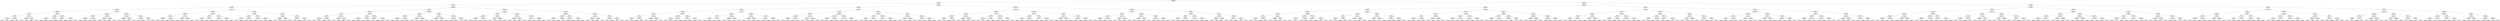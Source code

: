 ## [header material...]
## Command to get the layout: "dot -Teps thisfile > thisfile.eps"
graph "test"
{
node [shape="rectangle", fontsize=10, width=".2", height=".2", margin=0];
graph[fontsize=8];

n000 [label="clustersize = 14060
splitting feature:
((0.0455,0.823)-(-0.836,-0.581))"] ;
n000 -- n001 ;
n001 [label="clustersize = 8054
splitting feature:
((-0.454,-0.663)-(0.942,-0.689))"] ;
n001 -- n002 ;
n002 [label="clustersize = 6339
splitting feature:
((-0.623,0.776)-(-0.173,-0.691))"] ;
n002 -- n003 ;
n003 [label="clustersize = 2654
splitting feature:
((0.323,0.16)-(-0.311,0.95))"] ;
n003 -- n004 ;
n004 [label="clustersize = 1232
splitting feature:
((-0.00193,-0.266)-(-0.107,0.693))"] ;
n004 -- n005 ;
n005 [label="clustersize = 577
splitting feature:
((0.409,0.878)-(-0.0339,-0.386))"] ;
n005 -- n006 ;
n006 [label="clustersize = 158
splitting feature:
((0.938,-0.357)-(0.281,-0.344))"] ;
n006 -- n007 ;
n007 [label="clustersize = 32
splitting feature:
((0.262,-0.192)-(-0.333,0.122))"] ;
n007 -- n008 ;
n008 [label="clustersize = 9
splitting feature:
((0.113,-0.372)-(-0.88,0.756))"] ;
n008 -- n009 ;
n009 [label="clustersize = 5
pupil avg:
[ 0.05958472  0.25346681]"] ;
n008 -- n010 ;
n010 [label="clustersize = 4
pupil avg:
[-0.01406268  0.07491089]"] ;
n007 -- n011 ;
n011 [label="clustersize = 23
splitting feature:
((0.114,0.136)-(-0.641,0.327))"] ;
n011 -- n012 ;
n012 [label="clustersize = 19
pupil avg:
[ 0.20694958  0.136811  ]"] ;
n011 -- n013 ;
n013 [label="clustersize = 4
pupil avg:
[ 0.23401558 -0.11846324]"] ;
n006 -- n014 ;
n014 [label="clustersize = 126
splitting feature:
((-0.0631,-0.16)-(0.504,0.387))"] ;
n014 -- n015 ;
n015 [label="clustersize = 62
splitting feature:
((0.221,0.502)-(0.956,0.662))"] ;
n015 -- n016 ;
n016 [label="clustersize = 51
pupil avg:
[ 0.30944712  0.18935478]"] ;
n015 -- n017 ;
n017 [label="clustersize = 11
pupil avg:
[ 0.03376513  0.03734861]"] ;
n014 -- n018 ;
n018 [label="clustersize = 64
splitting feature:
((0.48,-0.461)-(-0.928,0.315))"] ;
n018 -- n019 ;
n019 [label="clustersize = 46
pupil avg:
[ 0.36859371  0.27984921]"] ;
n018 -- n020 ;
n020 [label="clustersize = 18
pupil avg:
[ 0.53638775  0.21226827]"] ;
n005 -- n021 ;
n021 [label="clustersize = 419
splitting feature:
((0.996,-0.428)-(0.76,0.59))"] ;
n021 -- n022 ;
n022 [label="clustersize = 116
splitting feature:
((0.0452,-0.101)-(0.0935,0.317))"] ;
n022 -- n023 ;
n023 [label="clustersize = 77
splitting feature:
((-0.607,0.44)-(0.48,-0.0449))"] ;
n023 -- n024 ;
n024 [label="clustersize = 38
pupil avg:
[-0.0013062   0.07003942]"] ;
n023 -- n025 ;
n025 [label="clustersize = 39
pupil avg:
[-0.21243291  0.17451514]"] ;
n022 -- n026 ;
n026 [label="clustersize = 39
splitting feature:
((0.945,-0.119)-(0.684,-0.11))"] ;
n026 -- n027 ;
n027 [label="clustersize = 7
pupil avg:
[ 0.00216077  0.09189319]"] ;
n026 -- n028 ;
n028 [label="clustersize = 32
pupil avg:
[ 0.28947662  0.16084526]"] ;
n021 -- n029 ;
n029 [label="clustersize = 303
splitting feature:
((-0.702,-0.516)-(0.42,-0.477))"] ;
n029 -- n030 ;
n030 [label="clustersize = 153
splitting feature:
((-0.778,0.751)-(0.131,-0.738))"] ;
n030 -- n031 ;
n031 [label="clustersize = 85
pupil avg:
[ 0.19060435  0.06921325]"] ;
n030 -- n032 ;
n032 [label="clustersize = 68
pupil avg:
[-0.00866662  0.11089425]"] ;
n029 -- n033 ;
n033 [label="clustersize = 150
splitting feature:
((-0.813,-0.39)-(-0.639,0.679))"] ;
n033 -- n034 ;
n034 [label="clustersize = 17
pupil avg:
[-0.00507675 -0.01707305]"] ;
n033 -- n035 ;
n035 [label="clustersize = 133
pupil avg:
[ 0.23724649  0.15848248]"] ;
n004 -- n036 ;
n036 [label="clustersize = 655
splitting feature:
((-0.331,0.342)-(0.404,0.887))"] ;
n036 -- n037 ;
n037 [label="clustersize = 425
splitting feature:
((0.0714,-0.000764)-(0.0317,0.609))"] ;
n037 -- n038 ;
n038 [label="clustersize = 239
splitting feature:
((0.208,0.136)-(0.708,-0.29))"] ;
n038 -- n039 ;
n039 [label="clustersize = 225
splitting feature:
((-0.517,-0.695)-(-0.958,-0.821))"] ;
n039 -- n040 ;
n040 [label="clustersize = 195
pupil avg:
[ 0.12073064  0.01404664]"] ;
n039 -- n041 ;
n041 [label="clustersize = 30
pupil avg:
[ 0.20707565  0.14578749]"] ;
n038 -- n042 ;
n042 [label="clustersize = 14
splitting feature:
((-0.607,-0.905)-(0.735,-0.00892))"] ;
n042 -- n043 ;
n043 [label="clustersize = 5
pupil avg:
[ 0.53201919  0.19489451]"] ;
n042 -- n044 ;
n044 [label="clustersize = 9
pupil avg:
[ 0.31581767  0.07872787]"] ;
n037 -- n045 ;
n045 [label="clustersize = 186
splitting feature:
((-0.743,-0.582)-(0.708,0.765))"] ;
n045 -- n046 ;
n046 [label="clustersize = 88
splitting feature:
((-0.979,0.847)-(0.32,0.413))"] ;
n046 -- n047 ;
n047 [label="clustersize = 11
pupil avg:
[ 0.4439235  -0.15931106]"] ;
n046 -- n048 ;
n048 [label="clustersize = 77
pupil avg:
[ 0.29846786  0.00543946]"] ;
n045 -- n049 ;
n049 [label="clustersize = 98
splitting feature:
((-0.594,-0.302)-(0.0747,0.498))"] ;
n049 -- n050 ;
n050 [label="clustersize = 11
pupil avg:
[ 0.09160297 -0.04883872]"] ;
n049 -- n051 ;
n051 [label="clustersize = 87
pupil avg:
[ 0.50683415  0.0955363 ]"] ;
n036 -- n052 ;
n052 [label="clustersize = 230
splitting feature:
((-0.82,-0.228)-(-0.805,-0.645))"] ;
n052 -- n053 ;
n053 [label="clustersize = 177
splitting feature:
((-0.687,-0.42)-(0.0643,0.53))"] ;
n053 -- n054 ;
n054 [label="clustersize = 32
splitting feature:
((-0.76,-0.928)-(-0.436,0.895))"] ;
n054 -- n055 ;
n055 [label="clustersize = 6
pupil avg:
[ 0.37900257  0.10186526]"] ;
n054 -- n056 ;
n056 [label="clustersize = 26
pupil avg:
[ 0.15604409  0.09950493]"] ;
n053 -- n057 ;
n057 [label="clustersize = 145
splitting feature:
((-0.446,-0.925)-(0.156,-0.548))"] ;
n057 -- n058 ;
n058 [label="clustersize = 27
pupil avg:
[ 0.54784962  0.08559101]"] ;
n057 -- n059 ;
n059 [label="clustersize = 118
pupil avg:
[ 0.36122722  0.1527861 ]"] ;
n052 -- n060 ;
n060 [label="clustersize = 53
splitting feature:
((-0.689,0.917)-(0.305,0.256))"] ;
n060 -- n061 ;
n061 [label="clustersize = 27
splitting feature:
((0.517,0.938)-(-0.863,0.665))"] ;
n061 -- n062 ;
n062 [label="clustersize = 11
pupil avg:
[ 0.70163882  0.24471616]"] ;
n061 -- n063 ;
n063 [label="clustersize = 16
pupil avg:
[ 0.59448808  0.14134292]"] ;
n060 -- n064 ;
n064 [label="clustersize = 26
splitting feature:
((0.734,-0.978)-(-0.627,-0.58))"] ;
n064 -- n065 ;
n065 [label="clustersize = 9
pupil avg:
[ 0.50217057  0.29189591]"] ;
n064 -- n066 ;
n066 [label="clustersize = 17
pupil avg:
[ 0.31840117  0.24790101]"] ;
n003 -- n067 ;
n067 [label="clustersize = 1422
splitting feature:
((-0.445,-0.781)-(-0.0273,0.528))"] ;
n067 -- n068 ;
n068 [label="clustersize = 260
splitting feature:
((-0.733,0.234)-(0.196,-0.659))"] ;
n068 -- n069 ;
n069 [label="clustersize = 162
splitting feature:
((-0.648,0.761)-(-0.146,-0.371))"] ;
n069 -- n070 ;
n070 [label="clustersize = 81
splitting feature:
((0.211,-0.655)-(0.448,-0.304))"] ;
n070 -- n071 ;
n071 [label="clustersize = 43
splitting feature:
((0.952,-0.439)-(0.627,0.956))"] ;
n071 -- n072 ;
n072 [label="clustersize = 16
pupil avg:
[ 0.3208809  -0.10347711]"] ;
n071 -- n073 ;
n073 [label="clustersize = 27
pupil avg:
[ 0.10133464 -0.10933376]"] ;
n070 -- n074 ;
n074 [label="clustersize = 38
splitting feature:
((-0.429,0.552)-(0.309,-0.955))"] ;
n074 -- n075 ;
n075 [label="clustersize = 20
pupil avg:
[ 0.49593647 -0.1377075 ]"] ;
n074 -- n076 ;
n076 [label="clustersize = 18
pupil avg:
[ 0.59211375  0.12481639]"] ;
n069 -- n077 ;
n077 [label="clustersize = 81
splitting feature:
((-0.0731,-0.977)-(0.554,-0.934))"] ;
n077 -- n078 ;
n078 [label="clustersize = 64
splitting feature:
((0.868,0.73)-(-0.0745,-0.587))"] ;
n078 -- n079 ;
n079 [label="clustersize = 27
pupil avg:
[-0.22345389 -0.26649751]"] ;
n078 -- n080 ;
n080 [label="clustersize = 37
pupil avg:
[-0.08773179 -0.12015793]"] ;
n077 -- n081 ;
n081 [label="clustersize = 17
splitting feature:
((-0.551,0.937)-(-0.783,0.568))"] ;
n081 -- n082 ;
n082 [label="clustersize = 7
pupil avg:
[ 0.592922   -0.25418501]"] ;
n081 -- n083 ;
n083 [label="clustersize = 10
pupil avg:
[ 0.08746392 -0.00315303]"] ;
n068 -- n084 ;
n084 [label="clustersize = 98
splitting feature:
((0.669,-0.607)-(-0.969,-0.5))"] ;
n084 -- n085 ;
n085 [label="clustersize = 52
splitting feature:
((-0.671,0.99)-(-0.475,0.459))"] ;
n085 -- n086 ;
n086 [label="clustersize = 39
splitting feature:
((-0.207,-0.442)-(-0.342,0.976))"] ;
n086 -- n087 ;
n087 [label="clustersize = 6
pupil avg:
[-0.16434916 -0.12265436]"] ;
n086 -- n088 ;
n088 [label="clustersize = 33
pupil avg:
[-0.34352519  0.1633235 ]"] ;
n085 -- n089 ;
n089 [label="clustersize = 13
splitting feature:
((0.803,-0.849)-(-0.8,0.498))"] ;
n089 -- n090 ;
n090 [label="clustersize = 5
pupil avg:
[ 0.21483902 -0.14770732]"] ;
n089 -- n091 ;
n091 [label="clustersize = 8
pupil avg:
[-0.25053474 -0.23586434]"] ;
n084 -- n092 ;
n092 [label="clustersize = 46
splitting feature:
((0.135,0.412)-(0.307,-0.0127))"] ;
n092 -- n093 ;
n093 [label="clustersize = 38
splitting feature:
((0.208,0.251)-(0.703,-0.666))"] ;
n093 -- n094 ;
n094 [label="clustersize = 27
pupil avg:
[ 0.01213138 -0.12842948]"] ;
n093 -- n095 ;
n095 [label="clustersize = 11
pupil avg:
[ 0.31623233 -0.19255488]"] ;
n092 -- n096 ;
n096 [label="clustersize = 8
splitting feature:
((-0.718,-0.992)-(-0.939,-0.16))"] ;
n096 -- n097 ;
n097 [label="clustersize = 4
pupil avg:
[-0.44115047 -0.19812417]"] ;
n096 -- n098 ;
n098 [label="clustersize = 4
pupil avg:
[-0.22908661 -0.14714564]"] ;
n067 -- n099 ;
n099 [label="clustersize = 1162
splitting feature:
((0.812,0.171)-(0.583,0.841))"] ;
n099 -- n100 ;
n100 [label="clustersize = 326
splitting feature:
((0.545,0.96)-(0.593,0.442))"] ;
n100 -- n101 ;
n101 [label="clustersize = 46
splitting feature:
((-0.399,-0.297)-(-0.3,0.528))"] ;
n101 -- n102 ;
n102 [label="clustersize = 14
splitting feature:
((-0.347,0.126)-(-0.815,0.457))"] ;
n102 -- n103 ;
n103 [label="clustersize = 5
pupil avg:
[ 0.01669554  0.01522541]"] ;
n102 -- n104 ;
n104 [label="clustersize = 9
pupil avg:
[ 0.59512922  0.12206818]"] ;
n101 -- n105 ;
n105 [label="clustersize = 32
splitting feature:
((-0.0573,-0.88)-(0.607,-0.64))"] ;
n105 -- n106 ;
n106 [label="clustersize = 21
pupil avg:
[ 0.47847112 -0.10251218]"] ;
n105 -- n107 ;
n107 [label="clustersize = 11
pupil avg:
[ 0.65914021 -0.0202226 ]"] ;
n100 -- n108 ;
n108 [label="clustersize = 280
splitting feature:
((0.807,-0.946)-(0.588,-0.255))"] ;
n108 -- n109 ;
n109 [label="clustersize = 61
splitting feature:
((0.312,0.0892)-(-0.878,-0.0106))"] ;
n109 -- n110 ;
n110 [label="clustersize = 22
pupil avg:
[ 0.33623465  0.03126114]"] ;
n109 -- n111 ;
n111 [label="clustersize = 39
pupil avg:
[ 0.44131785 -0.1967479 ]"] ;
n108 -- n112 ;
n112 [label="clustersize = 219
splitting feature:
((0.073,-0.0119)-(-0.379,0.562))"] ;
n112 -- n113 ;
n113 [label="clustersize = 91
pupil avg:
[ 0.11875983  0.0389658 ]"] ;
n112 -- n114 ;
n114 [label="clustersize = 128
pupil avg:
[ 0.28565183 -0.13719413]"] ;
n099 -- n115 ;
n115 [label="clustersize = 836
splitting feature:
((-0.291,0.455)-(0.188,0.134))"] ;
n115 -- n116 ;
n116 [label="clustersize = 630
splitting feature:
((0.642,0.214)-(-0.91,-0.0872))"] ;
n116 -- n117 ;
n117 [label="clustersize = 220
splitting feature:
((0.00546,-0.819)-(-0.598,-0.922))"] ;
n117 -- n118 ;
n118 [label="clustersize = 101
pupil avg:
[ 0.43102177  0.00775878]"] ;
n117 -- n119 ;
n119 [label="clustersize = 119
pupil avg:
[ 0.56206674  0.01559166]"] ;
n116 -- n120 ;
n120 [label="clustersize = 410
splitting feature:
((-0.471,0.908)-(-0.656,0.773))"] ;
n120 -- n121 ;
n121 [label="clustersize = 207
pupil avg:
[ 0.51947579 -0.16450994]"] ;
n120 -- n122 ;
n122 [label="clustersize = 203
pupil avg:
[ 0.44127092 -0.06083609]"] ;
n115 -- n123 ;
n123 [label="clustersize = 206
splitting feature:
((0.137,0.799)-(-0.00366,-0.674))"] ;
n123 -- n124 ;
n124 [label="clustersize = 169
splitting feature:
((0.194,-0.702)-(0.318,0.687))"] ;
n124 -- n125 ;
n125 [label="clustersize = 28
pupil avg:
[ 0.2047927   0.05531871]"] ;
n124 -- n126 ;
n126 [label="clustersize = 141
pupil avg:
[ 0.49151814  0.10818312]"] ;
n123 -- n127 ;
n127 [label="clustersize = 37
splitting feature:
((-0.116,-0.535)-(0.464,0.419))"] ;
n127 -- n128 ;
n128 [label="clustersize = 27
pupil avg:
[ 0.11817379  0.05407539]"] ;
n127 -- n129 ;
n129 [label="clustersize = 10
pupil avg:
[ 0.36920814  0.15323167]"] ;
n002 -- n130 ;
n130 [label="clustersize = 3685
splitting feature:
((-0.942,0.551)-(0.595,0.341))"] ;
n130 -- n131 ;
n131 [label="clustersize = 1800
splitting feature:
((0.135,0.34)-(-0.16,-0.721))"] ;
n131 -- n132 ;
n132 [label="clustersize = 840
splitting feature:
((0.136,0.491)-(0.351,0.00521))"] ;
n132 -- n133 ;
n133 [label="clustersize = 561
splitting feature:
((-0.197,0.417)-(-0.158,-0.433))"] ;
n133 -- n134 ;
n134 [label="clustersize = 341
splitting feature:
((-0.957,0.996)-(-0.489,0.971))"] ;
n134 -- n135 ;
n135 [label="clustersize = 188
splitting feature:
((-0.522,0.272)-(-0.841,0.882))"] ;
n135 -- n136 ;
n136 [label="clustersize = 60
pupil avg:
[ 0.29585841 -0.11437873]"] ;
n135 -- n137 ;
n137 [label="clustersize = 128
pupil avg:
[ 0.41904959 -0.01060052]"] ;
n134 -- n138 ;
n138 [label="clustersize = 153
splitting feature:
((0.0817,0.133)-(-0.452,0.89))"] ;
n138 -- n139 ;
n139 [label="clustersize = 114
pupil avg:
[ 0.20615419 -0.03768309]"] ;
n138 -- n140 ;
n140 [label="clustersize = 39
pupil avg:
[ 0.35010374 -0.14166196]"] ;
n133 -- n141 ;
n141 [label="clustersize = 220
splitting feature:
((0.0349,0.699)-(-0.0318,-0.871))"] ;
n141 -- n142 ;
n142 [label="clustersize = 143
splitting feature:
((-0.387,0.859)-(-0.983,0.778))"] ;
n142 -- n143 ;
n143 [label="clustersize = 57
pupil avg:
[ 0.15761391 -0.04906023]"] ;
n142 -- n144 ;
n144 [label="clustersize = 86
pupil avg:
[ 0.33886665  0.04156363]"] ;
n141 -- n145 ;
n145 [label="clustersize = 77
splitting feature:
((0.161,-0.561)-(-0.822,0.123))"] ;
n145 -- n146 ;
n146 [label="clustersize = 42
pupil avg:
[-0.13088311  0.05501451]"] ;
n145 -- n147 ;
n147 [label="clustersize = 35
pupil avg:
[ 0.20393097  0.04503651]"] ;
n132 -- n148 ;
n148 [label="clustersize = 279
splitting feature:
((0.271,-0.452)-(-0.121,0.709))"] ;
n148 -- n149 ;
n149 [label="clustersize = 96
splitting feature:
((-0.796,0.23)-(0.536,-0.204))"] ;
n149 -- n150 ;
n150 [label="clustersize = 55
splitting feature:
((0.0353,0.0597)-(-0.403,-0.112))"] ;
n150 -- n151 ;
n151 [label="clustersize = 35
pupil avg:
[ 0.10248907  0.04397931]"] ;
n150 -- n152 ;
n152 [label="clustersize = 20
pupil avg:
[ 0.19018083 -0.04699247]"] ;
n149 -- n153 ;
n153 [label="clustersize = 41
splitting feature:
((-0.37,-0.131)-(0.0308,0.848))"] ;
n153 -- n154 ;
n154 [label="clustersize = 30
pupil avg:
[-0.25053848  0.07795572]"] ;
n153 -- n155 ;
n155 [label="clustersize = 11
pupil avg:
[ 0.18065079  0.11550279]"] ;
n148 -- n156 ;
n156 [label="clustersize = 183
splitting feature:
((-0.548,-0.77)-(0.564,0.489))"] ;
n156 -- n157 ;
n157 [label="clustersize = 142
splitting feature:
((-0.954,-0.992)-(0.151,-0.542))"] ;
n157 -- n158 ;
n158 [label="clustersize = 16
pupil avg:
[ 0.31632913  0.02502399]"] ;
n157 -- n159 ;
n159 [label="clustersize = 126
pupil avg:
[ 0.12208008  0.00359448]"] ;
n156 -- n160 ;
n160 [label="clustersize = 41
splitting feature:
((0.472,0.768)-(-0.328,-0.0415))"] ;
n160 -- n161 ;
n161 [label="clustersize = 11
pupil avg:
[ 0.43692154  0.15901124]"] ;
n160 -- n162 ;
n162 [label="clustersize = 30
pupil avg:
[ 0.24858946  0.01382426]"] ;
n131 -- n163 ;
n163 [label="clustersize = 960
splitting feature:
((-0.964,0.996)-(-0.147,-0.539))"] ;
n163 -- n164 ;
n164 [label="clustersize = 209
splitting feature:
((-0.129,-0.187)-(0.128,0.509))"] ;
n164 -- n165 ;
n165 [label="clustersize = 131
splitting feature:
((0.141,-0.529)-(-0.294,0.587))"] ;
n165 -- n166 ;
n166 [label="clustersize = 54
splitting feature:
((-0.107,0.656)-(0.0674,-0.965))"] ;
n166 -- n167 ;
n167 [label="clustersize = 28
pupil avg:
[ 0.06871333 -0.0919296 ]"] ;
n166 -- n168 ;
n168 [label="clustersize = 26
pupil avg:
[-0.28218123  0.06581822]"] ;
n165 -- n169 ;
n169 [label="clustersize = 77
splitting feature:
((-0.995,0.583)-(-0.401,-0.0193))"] ;
n169 -- n170 ;
n170 [label="clustersize = 36
pupil avg:
[ 0.40334229 -0.10532763]"] ;
n169 -- n171 ;
n171 [label="clustersize = 41
pupil avg:
[ 0.00965874 -0.19059001]"] ;
n164 -- n172 ;
n172 [label="clustersize = 78
splitting feature:
((-0.987,0.973)-(-0.315,0.69))"] ;
n172 -- n173 ;
n173 [label="clustersize = 33
splitting feature:
((0.747,-0.197)-(-0.584,0.859))"] ;
n173 -- n174 ;
n174 [label="clustersize = 22
pupil avg:
[ 0.63443922  0.03344563]"] ;
n173 -- n175 ;
n175 [label="clustersize = 11
pupil avg:
[ 0.28935429  0.00124222]"] ;
n172 -- n176 ;
n176 [label="clustersize = 45
splitting feature:
((-0.347,-0.0357)-(-0.536,-0.68))"] ;
n176 -- n177 ;
n177 [label="clustersize = 30
pupil avg:
[ 0.20334981 -0.15750914]"] ;
n176 -- n178 ;
n178 [label="clustersize = 15
pupil avg:
[ 0.58578066 -0.12575918]"] ;
n163 -- n179 ;
n179 [label="clustersize = 751
splitting feature:
((-0.486,-0.683)-(0.0658,0.666))"] ;
n179 -- n180 ;
n180 [label="clustersize = 316
splitting feature:
((-0.0925,-0.322)-(-0.241,0.337))"] ;
n180 -- n181 ;
n181 [label="clustersize = 164
splitting feature:
((-0.882,-0.782)-(0.624,0.535))"] ;
n181 -- n182 ;
n182 [label="clustersize = 89
pupil avg:
[-0.07551875 -0.1361149 ]"] ;
n181 -- n183 ;
n183 [label="clustersize = 75
pupil avg:
[-0.27908986 -0.04685474]"] ;
n180 -- n184 ;
n184 [label="clustersize = 152
splitting feature:
((-0.489,-0.919)-(0.351,0.651))"] ;
n184 -- n185 ;
n185 [label="clustersize = 119
pupil avg:
[ 0.0548591  -0.14621808]"] ;
n184 -- n186 ;
n186 [label="clustersize = 33
pupil avg:
[ 0.20991236 -0.10772928]"] ;
n179 -- n187 ;
n187 [label="clustersize = 435
splitting feature:
((-0.0394,-0.218)-(-0.28,0.856))"] ;
n187 -- n188 ;
n188 [label="clustersize = 298
splitting feature:
((0.387,0.223)-(-0.875,-0.885))"] ;
n188 -- n189 ;
n189 [label="clustersize = 172
pupil avg:
[ 0.03942947 -0.01077717]"] ;
n188 -- n190 ;
n190 [label="clustersize = 126
pupil avg:
[-0.00469614 -0.11576654]"] ;
n187 -- n191 ;
n191 [label="clustersize = 137
splitting feature:
((-0.196,0.74)-(-0.164,-0.682))"] ;
n191 -- n192 ;
n192 [label="clustersize = 33
pupil avg:
[ 0.41316086 -0.14617425]"] ;
n191 -- n193 ;
n193 [label="clustersize = 104
pupil avg:
[ 0.1069883  -0.10198038]"] ;
n130 -- n194 ;
n194 [label="clustersize = 1885
splitting feature:
((0.469,-0.658)-(-0.0978,0.98))"] ;
n194 -- n195 ;
n195 [label="clustersize = 929
splitting feature:
((-0.0459,-0.499)-(0.149,0.684))"] ;
n195 -- n196 ;
n196 [label="clustersize = 547
splitting feature:
((0.188,-0.754)-(-0.174,0.138))"] ;
n196 -- n197 ;
n197 [label="clustersize = 267
splitting feature:
((0.0519,0.315)-(-0.946,-0.804))"] ;
n197 -- n198 ;
n198 [label="clustersize = 250
splitting feature:
((0.136,-0.943)-(-0.155,0.537))"] ;
n198 -- n199 ;
n199 [label="clustersize = 202
pupil avg:
[-0.19615433  0.23838183]"] ;
n198 -- n200 ;
n200 [label="clustersize = 48
pupil avg:
[-0.0813968   0.15545007]"] ;
n197 -- n201 ;
n201 [label="clustersize = 17
splitting feature:
((0.476,0.975)-(0.444,0.568))"] ;
n201 -- n202 ;
n202 [label="clustersize = 4
pupil avg:
[ 0.17022523  0.1514822 ]"] ;
n201 -- n203 ;
n203 [label="clustersize = 13
pupil avg:
[-0.1704793  -0.06197431]"] ;
n196 -- n204 ;
n204 [label="clustersize = 280
splitting feature:
((-0.143,-0.605)-(-0.153,0.865))"] ;
n204 -- n205 ;
n205 [label="clustersize = 260
splitting feature:
((0.287,0.734)-(-0.0154,0.891))"] ;
n205 -- n206 ;
n206 [label="clustersize = 121
pupil avg:
[-0.21406375  0.07400113]"] ;
n205 -- n207 ;
n207 [label="clustersize = 139
pupil avg:
[-0.01423837  0.05298337]"] ;
n204 -- n208 ;
n208 [label="clustersize = 20
splitting feature:
((0.594,0.798)-(0.21,0.658))"] ;
n208 -- n209 ;
n209 [label="clustersize = 10
pupil avg:
[ 0.05493095  0.04705505]"] ;
n208 -- n210 ;
n210 [label="clustersize = 10
pupil avg:
[ 0.44839959 -0.14367621]"] ;
n195 -- n211 ;
n211 [label="clustersize = 382
splitting feature:
((0.259,-0.344)-(0.24,-0.0213))"] ;
n211 -- n212 ;
n212 [label="clustersize = 122
splitting feature:
((0.0125,0.646)-(0.181,-0.482))"] ;
n212 -- n213 ;
n213 [label="clustersize = 39
splitting feature:
((0.812,0.825)-(0.929,-0.154))"] ;
n213 -- n214 ;
n214 [label="clustersize = 20
pupil avg:
[-0.02664398  0.25564854]"] ;
n213 -- n215 ;
n215 [label="clustersize = 19
pupil avg:
[ 0.21886196  0.17612102]"] ;
n212 -- n216 ;
n216 [label="clustersize = 83
splitting feature:
((0.389,0.153)-(0.387,-0.987))"] ;
n216 -- n217 ;
n217 [label="clustersize = 44
pupil avg:
[-0.05033051  0.25707824]"] ;
n216 -- n218 ;
n218 [label="clustersize = 39
pupil avg:
[-0.25008377  0.29132361]"] ;
n211 -- n219 ;
n219 [label="clustersize = 260
splitting feature:
((-0.525,-0.783)-(0.584,0.329))"] ;
n219 -- n220 ;
n220 [label="clustersize = 111
splitting feature:
((-0.883,0.243)-(0.0432,-0.227))"] ;
n220 -- n221 ;
n221 [label="clustersize = 10
pupil avg:
[-0.15269229 -0.0356141 ]"] ;
n220 -- n222 ;
n222 [label="clustersize = 101
pupil avg:
[ 0.02669552  0.15713789]"] ;
n219 -- n223 ;
n223 [label="clustersize = 149
splitting feature:
((-0.778,0.399)-(0.653,0.808))"] ;
n223 -- n224 ;
n224 [label="clustersize = 60
pupil avg:
[ 0.0847542   0.17261901]"] ;
n223 -- n225 ;
n225 [label="clustersize = 89
pupil avg:
[ 0.11232814  0.28491812]"] ;
n194 -- n226 ;
n226 [label="clustersize = 956
splitting feature:
((-0.705,-0.515)-(0.985,-0.501))"] ;
n226 -- n227 ;
n227 [label="clustersize = 700
splitting feature:
((0.0585,0.774)-(-0.041,-0.0909))"] ;
n227 -- n228 ;
n228 [label="clustersize = 250
splitting feature:
((0.197,-0.256)-(-0.583,-0.415))"] ;
n228 -- n229 ;
n229 [label="clustersize = 155
splitting feature:
((-0.584,0.329)-(0.00791,0.476))"] ;
n229 -- n230 ;
n230 [label="clustersize = 35
pupil avg:
[ 0.14360525  0.11303375]"] ;
n229 -- n231 ;
n231 [label="clustersize = 120
pupil avg:
[ 0.39727883  0.17283093]"] ;
n228 -- n232 ;
n232 [label="clustersize = 95
splitting feature:
((0.817,0.681)-(-0.296,0.00543))"] ;
n232 -- n233 ;
n233 [label="clustersize = 14
pupil avg:
[-0.23887336 -0.1832338 ]"] ;
n232 -- n234 ;
n234 [label="clustersize = 81
pupil avg:
[ 0.22607911 -0.00308688]"] ;
n227 -- n235 ;
n235 [label="clustersize = 450
splitting feature:
((-0.381,0.519)-(0.0423,-0.29))"] ;
n235 -- n236 ;
n236 [label="clustersize = 181
splitting feature:
((0.399,0.354)-(0.851,-0.152))"] ;
n236 -- n237 ;
n237 [label="clustersize = 154
pupil avg:
[ 0.06272257 -0.01021256]"] ;
n236 -- n238 ;
n238 [label="clustersize = 27
pupil avg:
[ 0.27293105 -0.11954774]"] ;
n235 -- n239 ;
n239 [label="clustersize = 269
splitting feature:
((-0.949,0.0473)-(-0.83,-0.31))"] ;
n239 -- n240 ;
n240 [label="clustersize = 58
pupil avg:
[-0.13761751  0.03449013]"] ;
n239 -- n241 ;
n241 [label="clustersize = 211
pupil avg:
[ 0.0209106   0.06251169]"] ;
n226 -- n242 ;
n242 [label="clustersize = 256
splitting feature:
((0.634,-0.206)-(-0.932,-0.00353))"] ;
n242 -- n243 ;
n243 [label="clustersize = 175
splitting feature:
((-0.387,-0.482)-(-0.483,-0.0727))"] ;
n243 -- n244 ;
n244 [label="clustersize = 74
splitting feature:
((-0.294,-0.265)-(0.755,-0.336))"] ;
n244 -- n245 ;
n245 [label="clustersize = 70
pupil avg:
[-0.18388745  0.15987683]"] ;
n244 -- n246 ;
n246 [label="clustersize = 4
pupil avg:
[ 0.37561328  0.09410774]"] ;
n243 -- n247 ;
n247 [label="clustersize = 101
splitting feature:
((-0.553,0.358)-(-0.494,-0.127))"] ;
n247 -- n248 ;
n248 [label="clustersize = 25
pupil avg:
[ 0.26549989  0.16274174]"] ;
n247 -- n249 ;
n249 [label="clustersize = 76
pupil avg:
[ 0.01647175  0.16751757]"] ;
n242 -- n250 ;
n250 [label="clustersize = 81
splitting feature:
((0.515,0.87)-(0.628,-0.429))"] ;
n250 -- n251 ;
n251 [label="clustersize = 63
splitting feature:
((-0.971,0.984)-(-0.653,0.673))"] ;
n251 -- n252 ;
n252 [label="clustersize = 7
pupil avg:
[ 0.25026049  0.10983052]"] ;
n251 -- n253 ;
n253 [label="clustersize = 56
pupil avg:
[-0.27911297 -0.12326562]"] ;
n250 -- n254 ;
n254 [label="clustersize = 18
splitting feature:
((0.19,0.256)-(-0.867,0.656))"] ;
n254 -- n255 ;
n255 [label="clustersize = 13
pupil avg:
[ 0.27929589 -0.0684719 ]"] ;
n254 -- n256 ;
n256 [label="clustersize = 5
pupil avg:
[-0.08125047 -0.01673337]"] ;
n001 -- n257 ;
n257 [label="clustersize = 1715
splitting feature:
((0.263,-0.85)-(-0.028,0.84))"] ;
n257 -- n258 ;
n258 [label="clustersize = 491
splitting feature:
((-0.904,0.679)-(0.595,-0.277))"] ;
n258 -- n259 ;
n259 [label="clustersize = 188
splitting feature:
((0.284,0.191)-(-0.239,0.292))"] ;
n259 -- n260 ;
n260 [label="clustersize = 92
splitting feature:
((-0.887,0.825)-(-0.0849,0.308))"] ;
n260 -- n261 ;
n261 [label="clustersize = 32
splitting feature:
((0.606,0.984)-(-0.309,-0.902))"] ;
n261 -- n262 ;
n262 [label="clustersize = 16
splitting feature:
((0.423,0.0427)-(-0.67,0.27))"] ;
n262 -- n263 ;
n263 [label="clustersize = 8
splitting feature:
((-0.461,0.189)-(-0.154,0.296))"] ;
n263 -- n264 ;
n264 [label="clustersize = 4
pupil avg:
[-0.16586287  0.25532513]"] ;
n263 -- n265 ;
n265 [label="clustersize = 4
pupil avg:
[ 0.19257941  0.21071555]"] ;
n262 -- n266 ;
n266 [label="clustersize = 8
splitting feature:
((-0.136,0.733)-(-0.0403,0.516))"] ;
n266 -- n267 ;
n267 [label="clustersize = 4
pupil avg:
[ 0.51218176  0.24286241]"] ;
n266 -- n268 ;
n268 [label="clustersize = 4
pupil avg:
[ 0.30655237  0.19165338]"] ;
n261 -- n269 ;
n269 [label="clustersize = 16
splitting feature:
((0.657,0.0749)-(-0.346,0.856))"] ;
n269 -- n270 ;
n270 [label="clustersize = 8
splitting feature:
((-0.961,0.52)-(0.496,-0.993))"] ;
n270 -- n271 ;
n271 [label="clustersize = 4
pupil avg:
[ 0.3485348   0.28031136]"] ;
n270 -- n272 ;
n272 [label="clustersize = 4
pupil avg:
[ 0.0943609   0.10977444]"] ;
n269 -- n273 ;
n273 [label="clustersize = 8
splitting feature:
((-0.612,-0.183)-(-0.985,-0.566))"] ;
n273 -- n274 ;
n274 [label="clustersize = 4
pupil avg:
[ 0.52684407 -0.17194211]"] ;
n273 -- n275 ;
n275 [label="clustersize = 4
pupil avg:
[ 0.77792208  0.21818182]"] ;
n260 -- n276 ;
n276 [label="clustersize = 60
splitting feature:
((0.182,0.394)-(-0.146,-0.463))"] ;
n276 -- n277 ;
n277 [label="clustersize = 32
splitting feature:
((-0.0527,-0.828)-(0.237,-0.224))"] ;
n277 -- n278 ;
n278 [label="clustersize = 22
splitting feature:
((-0.147,0.594)-(0.0413,-0.217))"] ;
n278 -- n279 ;
n279 [label="clustersize = 7
pupil avg:
[ 0.20607736  0.08405453]"] ;
n278 -- n280 ;
n280 [label="clustersize = 15
pupil avg:
[ 0.18492067  0.20499189]"] ;
n277 -- n281 ;
n281 [label="clustersize = 10
splitting feature:
((0.563,-0.184)-(-0.819,-0.541))"] ;
n281 -- n282 ;
n282 [label="clustersize = 6
pupil avg:
[ 0.44452769  0.16915997]"] ;
n281 -- n283 ;
n283 [label="clustersize = 4
pupil avg:
[ 0.19098136  0.04431724]"] ;
n276 -- n284 ;
n284 [label="clustersize = 28
splitting feature:
((0.556,-0.6)-(0.476,-0.00198))"] ;
n284 -- n285 ;
n285 [label="clustersize = 14
splitting feature:
((0.34,-0.0356)-(-0.257,0.463))"] ;
n285 -- n286 ;
n286 [label="clustersize = 7
pupil avg:
[ 0.04967378  0.10218183]"] ;
n285 -- n287 ;
n287 [label="clustersize = 7
pupil avg:
[ 0.16814655  0.0174489 ]"] ;
n284 -- n288 ;
n288 [label="clustersize = 14
splitting feature:
((0.284,0.395)-(-0.463,0.46))"] ;
n288 -- n289 ;
n289 [label="clustersize = 4
pupil avg:
[-0.14791667  0.08988095]"] ;
n288 -- n290 ;
n290 [label="clustersize = 10
pupil avg:
[ 0.08329909  0.26969465]"] ;
n259 -- n291 ;
n291 [label="clustersize = 96
splitting feature:
((-0.195,-0.486)-(-0.381,0.864))"] ;
n291 -- n292 ;
n292 [label="clustersize = 61
splitting feature:
((-0.839,0.648)-(-0.116,-0.102))"] ;
n292 -- n293 ;
n293 [label="clustersize = 21
splitting feature:
((0.17,-0.847)-(0.17,0.727))"] ;
n293 -- n294 ;
n294 [label="clustersize = 10
splitting feature:
((-0.453,0.783)-(0.724,-0.411))"] ;
n294 -- n295 ;
n295 [label="clustersize = 4
pupil avg:
[ 0.06473577  0.11002189]"] ;
n294 -- n296 ;
n296 [label="clustersize = 6
pupil avg:
[ 0.33384424 -0.13326585]"] ;
n293 -- n297 ;
n297 [label="clustersize = 11
splitting feature:
((-0.552,0.56)-(-0.579,0.479))"] ;
n297 -- n298 ;
n298 [label="clustersize = 4
pupil avg:
[ 0.31654382 -0.12244062]"] ;
n297 -- n299 ;
n299 [label="clustersize = 7
pupil avg:
[ 0.51422658  0.18271067]"] ;
n292 -- n300 ;
n300 [label="clustersize = 40
splitting feature:
((-0.926,-0.0328)-(-0.213,0.994))"] ;
n300 -- n301 ;
n301 [label="clustersize = 29
splitting feature:
((0.0692,0.554)-(0.688,-0.681))"] ;
n301 -- n302 ;
n302 [label="clustersize = 15
pupil avg:
[ 0.01880271 -0.05330728]"] ;
n301 -- n303 ;
n303 [label="clustersize = 14
pupil avg:
[ 0.15607319 -0.01658545]"] ;
n300 -- n304 ;
n304 [label="clustersize = 11
splitting feature:
((-0.978,0.627)-(0.175,0.737))"] ;
n304 -- n305 ;
n305 [label="clustersize = 5
pupil avg:
[ 0.13554207 -0.17006448]"] ;
n304 -- n306 ;
n306 [label="clustersize = 6
pupil avg:
[ 0.38409523  0.02175198]"] ;
n291 -- n307 ;
n307 [label="clustersize = 35
splitting feature:
((0.0286,0.516)-(-0.369,-0.999))"] ;
n307 -- n308 ;
n308 [label="clustersize = 18
splitting feature:
((-0.981,0.845)-(-0.205,-0.54))"] ;
n308 -- n309 ;
n309 [label="clustersize = 10
splitting feature:
((-0.476,0.39)-(0.223,0.34))"] ;
n309 -- n310 ;
n310 [label="clustersize = 4
pupil avg:
[ 0.43813554 -0.23313824]"] ;
n309 -- n311 ;
n311 [label="clustersize = 6
pupil avg:
[ 0.51227106 -0.00167684]"] ;
n308 -- n312 ;
n312 [label="clustersize = 8
splitting feature:
((0.0305,0.217)-(0.0536,-0.109))"] ;
n312 -- n313 ;
n313 [label="clustersize = 4
pupil avg:
[ 0.10556551  0.0034732 ]"] ;
n312 -- n314 ;
n314 [label="clustersize = 4
pupil avg:
[ 0.46740578 -0.16358568]"] ;
n307 -- n315 ;
n315 [label="clustersize = 17
splitting feature:
((0.248,0.339)-(0.661,-0.52))"] ;
n315 -- n316 ;
n316 [label="clustersize = 9
splitting feature:
((-0.706,0.911)-(-0.343,0.445))"] ;
n316 -- n317 ;
n317 [label="clustersize = 5
pupil avg:
[ 0.73895595 -0.00607079]"] ;
n316 -- n318 ;
n318 [label="clustersize = 4
pupil avg:
[ 0.75367965 -0.14502165]"] ;
n315 -- n319 ;
n319 [label="clustersize = 8
splitting feature:
((0.104,0.563)-(-0.601,0.05))"] ;
n319 -- n320 ;
n320 [label="clustersize = 4
pupil avg:
[ 0.64107303 -0.17480585]"] ;
n319 -- n321 ;
n321 [label="clustersize = 4
pupil avg:
[ 0.42314815 -0.24444444]"] ;
n258 -- n322 ;
n322 [label="clustersize = 303
splitting feature:
((-0.174,0.647)-(-0.786,0.714))"] ;
n322 -- n323 ;
n323 [label="clustersize = 223
splitting feature:
((0.192,0.895)-(-0.153,0.00598))"] ;
n323 -- n324 ;
n324 [label="clustersize = 104
splitting feature:
((-0.875,-0.256)-(0.854,-0.685))"] ;
n324 -- n325 ;
n325 [label="clustersize = 26
splitting feature:
((-0.03,-0.00884)-(-0.297,-0.796))"] ;
n325 -- n326 ;
n326 [label="clustersize = 12
splitting feature:
((-0.927,-0.473)-(0.253,-0.0296))"] ;
n326 -- n327 ;
n327 [label="clustersize = 4
pupil avg:
[-0.2889777   0.14560396]"] ;
n326 -- n328 ;
n328 [label="clustersize = 8
pupil avg:
[-0.04813492  0.13793651]"] ;
n325 -- n329 ;
n329 [label="clustersize = 14
splitting feature:
((0.238,0.776)-(0.576,0.414))"] ;
n329 -- n330 ;
n330 [label="clustersize = 9
pupil avg:
[ 0.17938709  0.20999476]"] ;
n329 -- n331 ;
n331 [label="clustersize = 5
pupil avg:
[-0.03031129  0.26578747]"] ;
n324 -- n332 ;
n332 [label="clustersize = 78
splitting feature:
((0.984,0.884)-(-0.265,0.425))"] ;
n332 -- n333 ;
n333 [label="clustersize = 8
splitting feature:
((-0.512,0.631)-(0.606,0.114))"] ;
n333 -- n334 ;
n334 [label="clustersize = 4
pupil avg:
[-0.02874904  0.25278898]"] ;
n333 -- n335 ;
n335 [label="clustersize = 4
pupil avg:
[-0.24441441  0.24069069]"] ;
n332 -- n336 ;
n336 [label="clustersize = 70
splitting feature:
((0.503,0.362)-(-0.988,-0.268))"] ;
n336 -- n337 ;
n337 [label="clustersize = 61
pupil avg:
[ 0.20949058  0.27737665]"] ;
n336 -- n338 ;
n338 [label="clustersize = 9
pupil avg:
[ 0.58219632 -0.03340382]"] ;
n323 -- n339 ;
n339 [label="clustersize = 119
splitting feature:
((-0.0749,0.442)-(0.398,-0.00904))"] ;
n339 -- n340 ;
n340 [label="clustersize = 59
splitting feature:
((-0.958,0.476)-(-0.93,-0.901))"] ;
n340 -- n341 ;
n341 [label="clustersize = 25
splitting feature:
((0.105,-0.286)-(-0.314,0.29))"] ;
n341 -- n342 ;
n342 [label="clustersize = 10
pupil avg:
[-0.01723137  0.02620025]"] ;
n341 -- n343 ;
n343 [label="clustersize = 15
pupil avg:
[ 0.30006179  0.056908  ]"] ;
n340 -- n344 ;
n344 [label="clustersize = 34
splitting feature:
((-0.188,0.45)-(0.124,-0.785))"] ;
n344 -- n345 ;
n345 [label="clustersize = 14
pupil avg:
[ 0.04813888  0.05584339]"] ;
n344 -- n346 ;
n346 [label="clustersize = 20
pupil avg:
[-0.22770118  0.08879612]"] ;
n339 -- n347 ;
n347 [label="clustersize = 60
splitting feature:
((-0.415,0.759)-(-0.128,-0.646))"] ;
n347 -- n348 ;
n348 [label="clustersize = 11
splitting feature:
((0.207,-0.356)-(-0.0787,0.949))"] ;
n348 -- n349 ;
n349 [label="clustersize = 7
pupil avg:
[ 0.00835422  0.19937005]"] ;
n348 -- n350 ;
n350 [label="clustersize = 4
pupil avg:
[ 0.40035713 -0.00599059]"] ;
n347 -- n351 ;
n351 [label="clustersize = 49
splitting feature:
((-0.934,0.942)-(-0.55,-0.224))"] ;
n351 -- n352 ;
n352 [label="clustersize = 12
pupil avg:
[-0.34543977  0.33726401]"] ;
n351 -- n353 ;
n353 [label="clustersize = 37
pupil avg:
[-0.07267725  0.25594677]"] ;
n322 -- n354 ;
n354 [label="clustersize = 80
splitting feature:
((-0.534,-0.194)-(-0.679,0.783))"] ;
n354 -- n355 ;
n355 [label="clustersize = 35
splitting feature:
((-0.872,0.782)-(-0.615,0.858))"] ;
n355 -- n356 ;
n356 [label="clustersize = 16
splitting feature:
((0.364,0.255)-(0.402,0.762))"] ;
n356 -- n357 ;
n357 [label="clustersize = 8
splitting feature:
((0.421,-0.0297)-(0.893,-0.82))"] ;
n357 -- n358 ;
n358 [label="clustersize = 4
pupil avg:
[ 0.01194502  0.18888889]"] ;
n357 -- n359 ;
n359 [label="clustersize = 4
pupil avg:
[ 0.2528536  -0.14735909]"] ;
n356 -- n360 ;
n360 [label="clustersize = 8
splitting feature:
((0.138,-0.575)-(0.593,0.559))"] ;
n360 -- n361 ;
n361 [label="clustersize = 4
pupil avg:
[ 0.04408193  0.3037694 ]"] ;
n360 -- n362 ;
n362 [label="clustersize = 4
pupil avg:
[-0.11419069  0.20842572]"] ;
n355 -- n363 ;
n363 [label="clustersize = 19
splitting feature:
((-0.477,-0.306)-(0.463,-0.701))"] ;
n363 -- n364 ;
n364 [label="clustersize = 8
splitting feature:
((-0.642,0.677)-(0.704,-0.989))"] ;
n364 -- n365 ;
n365 [label="clustersize = 4
pupil avg:
[-0.02797714  0.36802233]"] ;
n364 -- n366 ;
n366 [label="clustersize = 4
pupil avg:
[ 0.26778954  0.34748251]"] ;
n363 -- n367 ;
n367 [label="clustersize = 11
splitting feature:
((0.23,0.0414)-(-0.0938,-0.405))"] ;
n367 -- n368 ;
n368 [label="clustersize = 7
pupil avg:
[ 0.25483709  0.33683484]"] ;
n367 -- n369 ;
n369 [label="clustersize = 4
pupil avg:
[ 0.36607855  0.10795455]"] ;
n354 -- n370 ;
n370 [label="clustersize = 45
splitting feature:
((-0.118,-0.554)-(-0.653,0.37))"] ;
n370 -- n371 ;
n371 [label="clustersize = 16
splitting feature:
((-0.922,-0.0209)-(-0.664,0.35))"] ;
n371 -- n372 ;
n372 [label="clustersize = 8
splitting feature:
((0.255,0.67)-(-0.175,0.52))"] ;
n372 -- n373 ;
n373 [label="clustersize = 4
pupil avg:
[-0.13250751  0.21755684]"] ;
n372 -- n374 ;
n374 [label="clustersize = 4
pupil avg:
[ 0.04897917  0.00642526]"] ;
n371 -- n375 ;
n375 [label="clustersize = 8
splitting feature:
((-0.815,-0.193)-(-0.951,0.163))"] ;
n375 -- n376 ;
n376 [label="clustersize = 4
pupil avg:
[ 0.19170844  0.16639515]"] ;
n375 -- n377 ;
n377 [label="clustersize = 4
pupil avg:
[ 0.41251023  0.35079858]"] ;
n370 -- n378 ;
n378 [label="clustersize = 29
splitting feature:
((-0.65,0.982)-(0.0152,0.247))"] ;
n378 -- n379 ;
n379 [label="clustersize = 19
splitting feature:
((0.646,0.702)-(-0.98,-0.072))"] ;
n379 -- n380 ;
n380 [label="clustersize = 10
pupil avg:
[ 0.57457718  0.34947551]"] ;
n379 -- n381 ;
n381 [label="clustersize = 9
pupil avg:
[ 0.64358265  0.24469096]"] ;
n378 -- n382 ;
n382 [label="clustersize = 10
splitting feature:
((0.916,-0.488)-(-0.288,0.0211))"] ;
n382 -- n383 ;
n383 [label="clustersize = 5
pupil avg:
[ 0.28910188  0.19192453]"] ;
n382 -- n384 ;
n384 [label="clustersize = 5
pupil avg:
[ 0.52488095  0.30184837]"] ;
n257 -- n385 ;
n385 [label="clustersize = 1224
splitting feature:
((0.959,-0.803)-(0.26,-0.635))"] ;
n385 -- n386 ;
n386 [label="clustersize = 408
splitting feature:
((-0.0343,0.578)-(0.0379,0.289))"] ;
n386 -- n387 ;
n387 [label="clustersize = 269
splitting feature:
((-0.68,0.403)-(0.301,0.426))"] ;
n387 -- n388 ;
n388 [label="clustersize = 158
splitting feature:
((0.615,0.721)-(-0.961,0.0311))"] ;
n388 -- n389 ;
n389 [label="clustersize = 66
splitting feature:
((-0.765,-0.498)-(0.0568,-0.455))"] ;
n389 -- n390 ;
n390 [label="clustersize = 14
splitting feature:
((-0.165,-0.688)-(-0.907,-0.255))"] ;
n390 -- n391 ;
n391 [label="clustersize = 9
pupil avg:
[ 0.57522512 -0.08413061]"] ;
n390 -- n392 ;
n392 [label="clustersize = 5
pupil avg:
[ 0.35940325 -0.09637182]"] ;
n389 -- n393 ;
n393 [label="clustersize = 52
splitting feature:
((0.225,-0.0393)-(-0.332,0.832))"] ;
n393 -- n394 ;
n394 [label="clustersize = 27
pupil avg:
[ 0.71631144  0.10802369]"] ;
n393 -- n395 ;
n395 [label="clustersize = 25
pupil avg:
[ 0.6193755  -0.03916379]"] ;
n388 -- n396 ;
n396 [label="clustersize = 92
splitting feature:
((0.0682,0.874)-(-0.255,-0.739))"] ;
n396 -- n397 ;
n397 [label="clustersize = 82
splitting feature:
((-0.00399,-0.39)-(0.904,0.363))"] ;
n397 -- n398 ;
n398 [label="clustersize = 67
pupil avg:
[ 0.64982295 -0.1648942 ]"] ;
n397 -- n399 ;
n399 [label="clustersize = 15
pupil avg:
[ 0.44865285 -0.21326335]"] ;
n396 -- n400 ;
n400 [label="clustersize = 10
splitting feature:
((-0.98,-0.203)-(-0.976,0.425))"] ;
n400 -- n401 ;
n401 [label="clustersize = 5
pupil avg:
[ 0.14037251 -0.15899599]"] ;
n400 -- n402 ;
n402 [label="clustersize = 5
pupil avg:
[ 0.65982906 -0.17264957]"] ;
n387 -- n403 ;
n403 [label="clustersize = 111
splitting feature:
((-0.193,0.383)-(-0.0157,-0.66))"] ;
n403 -- n404 ;
n404 [label="clustersize = 88
splitting feature:
((-0.986,-0.101)-(0.176,0.485))"] ;
n404 -- n405 ;
n405 [label="clustersize = 19
splitting feature:
((-0.101,-0.597)-(-0.159,-0.612))"] ;
n405 -- n406 ;
n406 [label="clustersize = 9
pupil avg:
[ 0.19957313 -0.12292522]"] ;
n405 -- n407 ;
n407 [label="clustersize = 10
pupil avg:
[ 0.53356045 -0.15310048]"] ;
n404 -- n408 ;
n408 [label="clustersize = 69
splitting feature:
((0.473,0.987)-(-0.664,-0.428))"] ;
n408 -- n409 ;
n409 [label="clustersize = 39
pupil avg:
[ 0.61662903  0.1382573 ]"] ;
n408 -- n410 ;
n410 [label="clustersize = 30
pupil avg:
[ 0.50607545 -0.05800582]"] ;
n403 -- n411 ;
n411 [label="clustersize = 23
splitting feature:
((0.00985,0.689)-(0.0941,-0.683))"] ;
n411 -- n412 ;
n412 [label="clustersize = 15
splitting feature:
((0.11,-0.833)-(-0.717,-0.636))"] ;
n412 -- n413 ;
n413 [label="clustersize = 11
pupil avg:
[ 0.60416453  0.05592964]"] ;
n412 -- n414 ;
n414 [label="clustersize = 4
pupil avg:
[ 0.03334331 -0.01540625]"] ;
n411 -- n415 ;
n415 [label="clustersize = 8
splitting feature:
((0.226,-0.457)-(0.321,-0.156))"] ;
n415 -- n416 ;
n416 [label="clustersize = 4
pupil avg:
[-0.00923645 -0.02586207]"] ;
n415 -- n417 ;
n417 [label="clustersize = 4
pupil avg:
[-0.1336922   0.18668133]"] ;
n386 -- n418 ;
n418 [label="clustersize = 139
splitting feature:
((-0.309,-0.527)-(0.606,0.89))"] ;
n418 -- n419 ;
n419 [label="clustersize = 64
splitting feature:
((-0.283,-0.562)-(-0.437,0.956))"] ;
n419 -- n420 ;
n420 [label="clustersize = 42
splitting feature:
((-0.976,-0.649)-(0.792,-0.895))"] ;
n420 -- n421 ;
n421 [label="clustersize = 11
splitting feature:
((-0.654,-0.35)-(0.399,0.712))"] ;
n421 -- n422 ;
n422 [label="clustersize = 6
pupil avg:
[ 0.19239992  0.04420737]"] ;
n421 -- n423 ;
n423 [label="clustersize = 5
pupil avg:
[-0.36737747  0.12947153]"] ;
n420 -- n424 ;
n424 [label="clustersize = 31
splitting feature:
((0.562,-0.947)-(-0.663,0.512))"] ;
n424 -- n425 ;
n425 [label="clustersize = 19
pupil avg:
[ 0.14199814  0.04822546]"] ;
n424 -- n426 ;
n426 [label="clustersize = 12
pupil avg:
[ 0.42600724  0.07331786]"] ;
n419 -- n427 ;
n427 [label="clustersize = 22
splitting feature:
((-0.932,0.85)-(0.567,-0.582))"] ;
n427 -- n428 ;
n428 [label="clustersize = 11
splitting feature:
((0.716,0.607)-(0.647,-0.405))"] ;
n428 -- n429 ;
n429 [label="clustersize = 6
pupil avg:
[ 0.22683888  0.03191067]"] ;
n428 -- n430 ;
n430 [label="clustersize = 5
pupil avg:
[ 0.54577523 -0.14719177]"] ;
n427 -- n431 ;
n431 [label="clustersize = 11
splitting feature:
((-0.874,0.00222)-(0.777,-0.05))"] ;
n431 -- n432 ;
n432 [label="clustersize = 4
pupil avg:
[ 0.63044316  0.11702111]"] ;
n431 -- n433 ;
n433 [label="clustersize = 7
pupil avg:
[ 0.44428923  0.17737153]"] ;
n418 -- n434 ;
n434 [label="clustersize = 75
splitting feature:
((0.499,-0.367)-(-0.776,-0.32))"] ;
n434 -- n435 ;
n435 [label="clustersize = 51
splitting feature:
((-0.514,0.574)-(0.772,0.991))"] ;
n435 -- n436 ;
n436 [label="clustersize = 40
splitting feature:
((-0.0843,0.639)-(0.746,-0.442))"] ;
n436 -- n437 ;
n437 [label="clustersize = 30
pupil avg:
[ 0.66617038  0.24719661]"] ;
n436 -- n438 ;
n438 [label="clustersize = 10
pupil avg:
[ 0.49176879  0.2409573 ]"] ;
n435 -- n439 ;
n439 [label="clustersize = 11
splitting feature:
((0.664,-0.998)-(0.748,0.948))"] ;
n439 -- n440 ;
n440 [label="clustersize = 7
pupil avg:
[ 0.4666053   0.17213822]"] ;
n439 -- n441 ;
n441 [label="clustersize = 4
pupil avg:
[ 0.01891136  0.31401379]"] ;
n434 -- n442 ;
n442 [label="clustersize = 24
splitting feature:
((0.716,0.516)-(-0.484,0.157))"] ;
n442 -- n443 ;
n443 [label="clustersize = 14
splitting feature:
((-0.492,0.658)-(-0.913,-0.323))"] ;
n443 -- n444 ;
n444 [label="clustersize = 7
pupil avg:
[ 0.37114454  0.03051031]"] ;
n443 -- n445 ;
n445 [label="clustersize = 7
pupil avg:
[ 0.02986357  0.13069694]"] ;
n442 -- n446 ;
n446 [label="clustersize = 10
splitting feature:
((0.75,-0.525)-(0.863,0.42))"] ;
n446 -- n447 ;
n447 [label="clustersize = 5
pupil avg:
[ 0.69971625  0.02526882]"] ;
n446 -- n448 ;
n448 [label="clustersize = 5
pupil avg:
[ 0.31635891 -0.10444752]"] ;
n385 -- n449 ;
n449 [label="clustersize = 816
splitting feature:
((0.0477,-0.756)-(0.0291,0.475))"] ;
n449 -- n450 ;
n450 [label="clustersize = 144
splitting feature:
((-0.879,0.86)-(0.258,-0.399))"] ;
n450 -- n451 ;
n451 [label="clustersize = 38
splitting feature:
((-0.429,0.182)-(0.286,-0.014))"] ;
n451 -- n452 ;
n452 [label="clustersize = 17
splitting feature:
((-0.991,0.817)-(0.866,-0.677))"] ;
n452 -- n453 ;
n453 [label="clustersize = 9
splitting feature:
((0.82,0.369)-(-0.259,-0.961))"] ;
n453 -- n454 ;
n454 [label="clustersize = 5
pupil avg:
[ 0.83516807 -0.05464286]"] ;
n453 -- n455 ;
n455 [label="clustersize = 4
pupil avg:
[ 0.52591357 -0.09316844]"] ;
n452 -- n456 ;
n456 [label="clustersize = 8
splitting feature:
((-0.638,0.883)-(0.0357,0.396))"] ;
n456 -- n457 ;
n457 [label="clustersize = 4
pupil avg:
[ 0.60630744  0.01395155]"] ;
n456 -- n458 ;
n458 [label="clustersize = 4
pupil avg:
[ 0.27412688  0.11082375]"] ;
n451 -- n459 ;
n459 [label="clustersize = 21
splitting feature:
((0.556,0.107)-(-0.217,-0.722))"] ;
n459 -- n460 ;
n460 [label="clustersize = 8
splitting feature:
((-0.315,0.993)-(0.402,-0.289))"] ;
n460 -- n461 ;
n461 [label="clustersize = 4
pupil avg:
[ 0.66611969  0.08016946]"] ;
n460 -- n462 ;
n462 [label="clustersize = 4
pupil avg:
[ 0.21915394  0.17226058]"] ;
n459 -- n463 ;
n463 [label="clustersize = 13
splitting feature:
((-0.918,0.138)-(-0.267,-0.968))"] ;
n463 -- n464 ;
n464 [label="clustersize = 9
pupil avg:
[ 0.16328061  0.05575835]"] ;
n463 -- n465 ;
n465 [label="clustersize = 4
pupil avg:
[-0.0373252   0.13931159]"] ;
n450 -- n466 ;
n466 [label="clustersize = 106
splitting feature:
((-0.573,0.848)-(-0.793,-0.385))"] ;
n466 -- n467 ;
n467 [label="clustersize = 46
splitting feature:
((0.0449,0.602)-(-0.127,-0.159))"] ;
n467 -- n468 ;
n468 [label="clustersize = 16
splitting feature:
((0.768,-0.591)-(-0.752,-0.503))"] ;
n468 -- n469 ;
n469 [label="clustersize = 12
pupil avg:
[ 0.62600198  0.09435399]"] ;
n468 -- n470 ;
n470 [label="clustersize = 4
pupil avg:
[ 0.18072905  0.05314558]"] ;
n467 -- n471 ;
n471 [label="clustersize = 30
splitting feature:
((-0.14,0.252)-(-0.434,-0.554))"] ;
n471 -- n472 ;
n472 [label="clustersize = 26
pupil avg:
[ 0.0375699   0.02533286]"] ;
n471 -- n473 ;
n473 [label="clustersize = 4
pupil avg:
[ 0.4140905   0.00532034]"] ;
n466 -- n474 ;
n474 [label="clustersize = 60
splitting feature:
((0.16,-0.383)-(0.0198,0.777))"] ;
n474 -- n475 ;
n475 [label="clustersize = 24
splitting feature:
((0.536,-0.414)-(0.465,-0.829))"] ;
n475 -- n476 ;
n476 [label="clustersize = 12
pupil avg:
[ 0.05277152  0.00708588]"] ;
n475 -- n477 ;
n477 [label="clustersize = 12
pupil avg:
[-0.31255735  0.02340253]"] ;
n474 -- n478 ;
n478 [label="clustersize = 36
splitting feature:
((-0.212,-0.943)-(0.568,0.127))"] ;
n478 -- n479 ;
n479 [label="clustersize = 28
pupil avg:
[ 0.08600657 -0.0518127 ]"] ;
n478 -- n480 ;
n480 [label="clustersize = 8
pupil avg:
[ 0.10422078  0.11463283]"] ;
n449 -- n481 ;
n481 [label="clustersize = 672
splitting feature:
((-0.977,0.554)-(0.747,-0.112))"] ;
n481 -- n482 ;
n482 [label="clustersize = 285
splitting feature:
((-0.444,0.149)-(0.483,0.0299))"] ;
n482 -- n483 ;
n483 [label="clustersize = 191
splitting feature:
((-0.103,0.115)-(-0.992,0.4))"] ;
n483 -- n484 ;
n484 [label="clustersize = 104
splitting feature:
((0.695,0.867)-(-0.938,-0.469))"] ;
n484 -- n485 ;
n485 [label="clustersize = 57
pupil avg:
[ 0.45629397  0.09380976]"] ;
n484 -- n486 ;
n486 [label="clustersize = 47
pupil avg:
[ 0.33255137 -0.12398629]"] ;
n483 -- n487 ;
n487 [label="clustersize = 87
splitting feature:
((0.87,-0.309)-(-0.417,0.904))"] ;
n487 -- n488 ;
n488 [label="clustersize = 10
pupil avg:
[ 0.461305    0.06263982]"] ;
n487 -- n489 ;
n489 [label="clustersize = 77
pupil avg:
[ 0.59176387 -0.15762118]"] ;
n482 -- n490 ;
n490 [label="clustersize = 94
splitting feature:
((0.381,-0.888)-(-0.645,0.151))"] ;
n490 -- n491 ;
n491 [label="clustersize = 42
splitting feature:
((-0.179,-0.321)-(-0.0635,0.68))"] ;
n491 -- n492 ;
n492 [label="clustersize = 6
pupil avg:
[ 0.06960484  0.115824  ]"] ;
n491 -- n493 ;
n493 [label="clustersize = 36
pupil avg:
[ 0.39254108  0.07975292]"] ;
n490 -- n494 ;
n494 [label="clustersize = 52
splitting feature:
((0.43,-0.164)-(-0.272,0.175))"] ;
n494 -- n495 ;
n495 [label="clustersize = 25
pupil avg:
[ 0.43695028  0.20911291]"] ;
n494 -- n496 ;
n496 [label="clustersize = 27
pupil avg:
[ 0.53630238  0.04933583]"] ;
n481 -- n497 ;
n497 [label="clustersize = 387
splitting feature:
((0.148,-0.249)-(-0.891,-0.461))"] ;
n497 -- n498 ;
n498 [label="clustersize = 362
splitting feature:
((0.971,0.0476)-(-0.718,0.608))"] ;
n498 -- n499 ;
n499 [label="clustersize = 143
splitting feature:
((-0.477,0.656)-(-0.0509,0.322))"] ;
n499 -- n500 ;
n500 [label="clustersize = 48
pupil avg:
[ 0.4726301   0.23799459]"] ;
n499 -- n501 ;
n501 [label="clustersize = 95
pupil avg:
[ 0.27551291  0.23101144]"] ;
n498 -- n502 ;
n502 [label="clustersize = 219
splitting feature:
((-0.147,0.403)-(0.542,0.355))"] ;
n502 -- n503 ;
n503 [label="clustersize = 168
pupil avg:
[ 0.50351142  0.12819221]"] ;
n502 -- n504 ;
n504 [label="clustersize = 51
pupil avg:
[ 0.46710173  0.25824561]"] ;
n497 -- n505 ;
n505 [label="clustersize = 25
splitting feature:
((0.952,-0.225)-(0.966,-0.957))"] ;
n505 -- n506 ;
n506 [label="clustersize = 17
splitting feature:
((0.393,-0.131)-(-0.89,0.517))"] ;
n506 -- n507 ;
n507 [label="clustersize = 12
pupil avg:
[ 0.12720709  0.10637853]"] ;
n506 -- n508 ;
n508 [label="clustersize = 5
pupil avg:
[ 0.10036256 -0.09416117]"] ;
n505 -- n509 ;
n509 [label="clustersize = 8
splitting feature:
((-0.525,0.969)-(0.651,0.6))"] ;
n509 -- n510 ;
n510 [label="clustersize = 4
pupil avg:
[ 0.41363205  0.04723295]"] ;
n509 -- n511 ;
n511 [label="clustersize = 4
pupil avg:
[ 0.20481267  0.21455542]"] ;
n000 -- n512 ;
n512 [label="clustersize = 6006
splitting feature:
((0.879,-0.6)-(-0.569,0.844))"] ;
n512 -- n513 ;
n513 [label="clustersize = 2038
splitting feature:
((0.00539,-0.417)-(0.177,0.564))"] ;
n513 -- n514 ;
n514 [label="clustersize = 1594
splitting feature:
((0.192,-0.593)-(-0.401,0.59))"] ;
n514 -- n515 ;
n515 [label="clustersize = 1238
splitting feature:
((-0.105,0.734)-(0.549,0.081))"] ;
n515 -- n516 ;
n516 [label="clustersize = 361
splitting feature:
((-0.271,-0.219)-(-0.2,0.289))"] ;
n516 -- n517 ;
n517 [label="clustersize = 203
splitting feature:
((-0.978,0.0705)-(0.582,-0.365))"] ;
n517 -- n518 ;
n518 [label="clustersize = 114
splitting feature:
((-0.272,0.42)-(-0.163,-0.652))"] ;
n518 -- n519 ;
n519 [label="clustersize = 39
splitting feature:
((0.322,0.102)-(-0.312,0.903))"] ;
n519 -- n520 ;
n520 [label="clustersize = 33
pupil avg:
[-0.19485222 -0.15548603]"] ;
n519 -- n521 ;
n521 [label="clustersize = 6
pupil avg:
[ 0.03210851 -0.11231396]"] ;
n518 -- n522 ;
n522 [label="clustersize = 75
splitting feature:
((0.258,0.923)-(-0.685,0.0164))"] ;
n522 -- n523 ;
n523 [label="clustersize = 18
pupil avg:
[-0.1524049  -0.02799244]"] ;
n522 -- n524 ;
n524 [label="clustersize = 57
pupil avg:
[-0.34208802 -0.08569521]"] ;
n517 -- n525 ;
n525 [label="clustersize = 89
splitting feature:
((0.0788,-0.392)-(-0.507,-0.0428))"] ;
n525 -- n526 ;
n526 [label="clustersize = 75
splitting feature:
((0.323,0.181)-(-0.139,0.349))"] ;
n526 -- n527 ;
n527 [label="clustersize = 30
pupil avg:
[-0.44710117  0.15502699]"] ;
n526 -- n528 ;
n528 [label="clustersize = 45
pupil avg:
[-0.37048779 -0.0035317 ]"] ;
n525 -- n529 ;
n529 [label="clustersize = 14
splitting feature:
((-0.371,0.932)-(0.672,0.106))"] ;
n529 -- n530 ;
n530 [label="clustersize = 5
pupil avg:
[ 0.4342934   0.08859551]"] ;
n529 -- n531 ;
n531 [label="clustersize = 9
pupil avg:
[-0.25837733 -0.1632215 ]"] ;
n516 -- n532 ;
n532 [label="clustersize = 158
splitting feature:
((-0.416,0.883)-(-0.688,0.233))"] ;
n532 -- n533 ;
n533 [label="clustersize = 53
splitting feature:
((0.389,0.247)-(-0.25,0.564))"] ;
n533 -- n534 ;
n534 [label="clustersize = 8
splitting feature:
((-0.776,-0.122)-(0.402,-0.633))"] ;
n534 -- n535 ;
n535 [label="clustersize = 4
pupil avg:
[ 0.07155635  0.00178891]"] ;
n534 -- n536 ;
n536 [label="clustersize = 4
pupil avg:
[ -2.61586453e-01  -1.78253119e-04]"] ;
n533 -- n537 ;
n537 [label="clustersize = 45
splitting feature:
((0.0391,0.932)-(-0.427,-0.282))"] ;
n537 -- n538 ;
n538 [label="clustersize = 22
pupil avg:
[ 0.29397898 -0.03962054]"] ;
n537 -- n539 ;
n539 [label="clustersize = 23
pupil avg:
[ 0.08118152 -0.16946083]"] ;
n532 -- n540 ;
n540 [label="clustersize = 105
splitting feature:
((-0.514,-0.107)-(-0.0352,0.935))"] ;
n540 -- n541 ;
n541 [label="clustersize = 64
splitting feature:
((-0.569,0.433)-(-0.372,-0.483))"] ;
n541 -- n542 ;
n542 [label="clustersize = 17
pupil avg:
[-0.32394804  0.12801828]"] ;
n541 -- n543 ;
n543 [label="clustersize = 47
pupil avg:
[-0.23400615 -0.09140558]"] ;
n540 -- n544 ;
n544 [label="clustersize = 41
splitting feature:
((0.887,0.709)-(0.544,0.162))"] ;
n544 -- n545 ;
n545 [label="clustersize = 19
pupil avg:
[-0.18804083  0.09127904]"] ;
n544 -- n546 ;
n546 [label="clustersize = 22
pupil avg:
[ 0.09915084  0.04780229]"] ;
n515 -- n547 ;
n547 [label="clustersize = 877
splitting feature:
((0.378,0.497)-(-0.976,-0.684))"] ;
n547 -- n548 ;
n548 [label="clustersize = 394
splitting feature:
((-0.17,0.335)-(0.725,-0.122))"] ;
n548 -- n549 ;
n549 [label="clustersize = 222
splitting feature:
((-0.0708,-0.631)-(0.397,-0.117))"] ;
n549 -- n550 ;
n550 [label="clustersize = 157
splitting feature:
((0.427,0.292)-(-0.676,0.374))"] ;
n550 -- n551 ;
n551 [label="clustersize = 111
pupil avg:
[-0.41293617  0.12812453]"] ;
n550 -- n552 ;
n552 [label="clustersize = 46
pupil avg:
[-0.3405124   0.00723995]"] ;
n549 -- n553 ;
n553 [label="clustersize = 65
splitting feature:
((0.819,-0.827)-(0.162,-0.225))"] ;
n553 -- n554 ;
n554 [label="clustersize = 5
pupil avg:
[-0.67538847  0.3116792 ]"] ;
n553 -- n555 ;
n555 [label="clustersize = 60
pupil avg:
[-0.25895793  0.17929554]"] ;
n548 -- n556 ;
n556 [label="clustersize = 172
splitting feature:
((0.403,0.57)-(0.106,-0.587))"] ;
n556 -- n557 ;
n557 [label="clustersize = 18
splitting feature:
((0.0399,-0.751)-(0.45,0.672))"] ;
n557 -- n558 ;
n558 [label="clustersize = 11
pupil avg:
[-0.26895089  0.30215402]"] ;
n557 -- n559 ;
n559 [label="clustersize = 7
pupil avg:
[ 0.3018254   0.35003968]"] ;
n556 -- n560 ;
n560 [label="clustersize = 154
splitting feature:
((0.0378,0.876)-(0.802,-0.0598))"] ;
n560 -- n561 ;
n561 [label="clustersize = 7
pupil avg:
[ 0.14660958  0.13696861]"] ;
n560 -- n562 ;
n562 [label="clustersize = 147
pupil avg:
[-0.32100857  0.2528636 ]"] ;
n547 -- n563 ;
n563 [label="clustersize = 483
splitting feature:
((0.79,0.696)-(-0.344,-0.193))"] ;
n563 -- n564 ;
n564 [label="clustersize = 47
splitting feature:
((0.415,0.594)-(-0.424,-0.703))"] ;
n564 -- n565 ;
n565 [label="clustersize = 36
splitting feature:
((0.974,0.659)-(-0.791,-0.194))"] ;
n565 -- n566 ;
n566 [label="clustersize = 6
pupil avg:
[-0.52887811  0.23296271]"] ;
n565 -- n567 ;
n567 [label="clustersize = 30
pupil avg:
[-0.2746186   0.16078248]"] ;
n564 -- n568 ;
n568 [label="clustersize = 11
splitting feature:
((-0.825,-0.152)-(-0.682,-0.606))"] ;
n568 -- n569 ;
n569 [label="clustersize = 5
pupil avg:
[-0.20163743  0.16732943]"] ;
n568 -- n570 ;
n570 [label="clustersize = 6
pupil avg:
[ 0.10913116  0.25840713]"] ;
n563 -- n571 ;
n571 [label="clustersize = 436
splitting feature:
((-0.0116,-0.512)-(-0.0637,-0.217))"] ;
n571 -- n572 ;
n572 [label="clustersize = 242
splitting feature:
((-0.315,-0.645)-(0.421,-0.165))"] ;
n572 -- n573 ;
n573 [label="clustersize = 188
pupil avg:
[-0.44717634 -0.08388097]"] ;
n572 -- n574 ;
n574 [label="clustersize = 54
pupil avg:
[-0.43464717  0.11929248]"] ;
n571 -- n575 ;
n575 [label="clustersize = 194
splitting feature:
((-0.629,-0.795)-(0.0468,0.849))"] ;
n575 -- n576 ;
n576 [label="clustersize = 187
pupil avg:
[-0.30008501 -0.08642822]"] ;
n575 -- n577 ;
n577 [label="clustersize = 7
pupil avg:
[ 0.13160485 -0.03288766]"] ;
n514 -- n578 ;
n578 [label="clustersize = 356
splitting feature:
((-0.0861,0.935)-(-0.713,0.339))"] ;
n578 -- n579 ;
n579 [label="clustersize = 97
splitting feature:
((0.307,0.826)-(-0.447,0.991))"] ;
n579 -- n580 ;
n580 [label="clustersize = 49
splitting feature:
((0.0473,-0.244)-(-0.312,-0.802))"] ;
n580 -- n581 ;
n581 [label="clustersize = 28
splitting feature:
((0.58,0.6)-(0.627,0.455))"] ;
n581 -- n582 ;
n582 [label="clustersize = 13
splitting feature:
((0.626,-0.412)-(-0.346,0.622))"] ;
n582 -- n583 ;
n583 [label="clustersize = 5
pupil avg:
[-0.37631071  0.28187675]"] ;
n582 -- n584 ;
n584 [label="clustersize = 8
pupil avg:
[-0.26263693  0.04414182]"] ;
n581 -- n585 ;
n585 [label="clustersize = 15
splitting feature:
((-0.0471,0.94)-(-0.318,0.0231))"] ;
n585 -- n586 ;
n586 [label="clustersize = 4
pupil avg:
[-0.25156613  0.03322916]"] ;
n585 -- n587 ;
n587 [label="clustersize = 11
pupil avg:
[ 0.05458611 -0.09738163]"] ;
n580 -- n588 ;
n588 [label="clustersize = 21
splitting feature:
((-0.615,0.596)-(0.339,0.499))"] ;
n588 -- n589 ;
n589 [label="clustersize = 8
splitting feature:
((0.902,-0.182)-(-0.705,0.00144))"] ;
n589 -- n590 ;
n590 [label="clustersize = 4
pupil avg:
[ 0.15652069 -0.3128824 ]"] ;
n589 -- n591 ;
n591 [label="clustersize = 4
pupil avg:
[-0.18220008 -0.19359055]"] ;
n588 -- n592 ;
n592 [label="clustersize = 13
splitting feature:
((0.102,-0.577)-(0.902,-0.818))"] ;
n592 -- n593 ;
n593 [label="clustersize = 9
pupil avg:
[ 0.27303321 -0.1667185 ]"] ;
n592 -- n594 ;
n594 [label="clustersize = 4
pupil avg:
[ 0.18483066 -0.01179466]"] ;
n579 -- n595 ;
n595 [label="clustersize = 48
splitting feature:
((-0.106,0.84)-(-0.0917,-0.0488))"] ;
n595 -- n596 ;
n596 [label="clustersize = 16
splitting feature:
((-0.533,-0.447)-(-0.163,-0.591))"] ;
n596 -- n597 ;
n597 [label="clustersize = 8
splitting feature:
((0.504,0.415)-(-0.947,0.447))"] ;
n597 -- n598 ;
n598 [label="clustersize = 4
pupil avg:
[ 0.767018   -0.27369068]"] ;
n597 -- n599 ;
n599 [label="clustersize = 4
pupil avg:
[ 0.49337607 -0.21153846]"] ;
n596 -- n600 ;
n600 [label="clustersize = 8
splitting feature:
((0.516,-0.471)-(-0.982,-0.816))"] ;
n600 -- n601 ;
n601 [label="clustersize = 4
pupil avg:
[ 0.24788023 -0.17323794]"] ;
n600 -- n602 ;
n602 [label="clustersize = 4
pupil avg:
[ 0.44248538 -0.17745614]"] ;
n595 -- n603 ;
n603 [label="clustersize = 32
splitting feature:
((-0.0735,-0.902)-(-0.957,0.855))"] ;
n603 -- n604 ;
n604 [label="clustersize = 24
splitting feature:
((0.0691,0.00456)-(0.504,-0.571))"] ;
n604 -- n605 ;
n605 [label="clustersize = 18
pupil avg:
[ 0.03781991 -0.17184301]"] ;
n604 -- n606 ;
n606 [label="clustersize = 6
pupil avg:
[ 0.18377169 -0.32046597]"] ;
n603 -- n607 ;
n607 [label="clustersize = 8
splitting feature:
((-0.172,-0.58)-(-0.982,0.96))"] ;
n607 -- n608 ;
n608 [label="clustersize = 4
pupil avg:
[ 0.34375    -0.20550595]"] ;
n607 -- n609 ;
n609 [label="clustersize = 4
pupil avg:
[ 0.57641516 -0.15920141]"] ;
n578 -- n610 ;
n610 [label="clustersize = 259
splitting feature:
((-0.996,-0.599)-(0.332,-0.775))"] ;
n610 -- n611 ;
n611 [label="clustersize = 142
splitting feature:
((0.307,-0.508)-(-0.438,-0.229))"] ;
n611 -- n612 ;
n612 [label="clustersize = 35
splitting feature:
((0.189,-0.308)-(-0.072,0.719))"] ;
n612 -- n613 ;
n613 [label="clustersize = 26
splitting feature:
((-0.747,0.697)-(-0.303,-0.211))"] ;
n613 -- n614 ;
n614 [label="clustersize = 5
pupil avg:
[-0.07066438  0.18782685]"] ;
n613 -- n615 ;
n615 [label="clustersize = 21
pupil avg:
[-0.29797084  0.01033473]"] ;
n612 -- n616 ;
n616 [label="clustersize = 9
splitting feature:
((0.727,0.845)-(0.311,0.956))"] ;
n616 -- n617 ;
n617 [label="clustersize = 4
pupil avg:
[-0.04395425 -0.21601307]"] ;
n616 -- n618 ;
n618 [label="clustersize = 5
pupil avg:
[ 0.16550984  0.05537666]"] ;
n611 -- n619 ;
n619 [label="clustersize = 107
splitting feature:
((-0.28,-0.668)-(-0.0836,0.00572))"] ;
n619 -- n620 ;
n620 [label="clustersize = 50
splitting feature:
((-0.896,0.832)-(0.509,-0.943))"] ;
n620 -- n621 ;
n621 [label="clustersize = 12
pupil avg:
[-0.15437307 -0.27315019]"] ;
n620 -- n622 ;
n622 [label="clustersize = 38
pupil avg:
[-0.44937749 -0.23562497]"] ;
n619 -- n623 ;
n623 [label="clustersize = 57
splitting feature:
((0.786,-0.506)-(-0.918,0.94))"] ;
n623 -- n624 ;
n624 [label="clustersize = 42
pupil avg:
[-0.22606914 -0.17911925]"] ;
n623 -- n625 ;
n625 [label="clustersize = 15
pupil avg:
[-0.03491856 -0.19178387]"] ;
n610 -- n626 ;
n626 [label="clustersize = 117
splitting feature:
((0.248,-0.213)-(-0.442,-0.744))"] ;
n626 -- n627 ;
n627 [label="clustersize = 78
splitting feature:
((-0.925,0.393)-(-0.543,-0.135))"] ;
n627 -- n628 ;
n628 [label="clustersize = 16
splitting feature:
((-0.345,-0.047)-(-0.074,-0.294))"] ;
n628 -- n629 ;
n629 [label="clustersize = 5
pupil avg:
[ 0.38866529 -0.05209838]"] ;
n628 -- n630 ;
n630 [label="clustersize = 11
pupil avg:
[-0.1797489   0.12183043]"] ;
n627 -- n631 ;
n631 [label="clustersize = 62
splitting feature:
((-0.258,-0.494)-(0.275,0.338))"] ;
n631 -- n632 ;
n632 [label="clustersize = 22
pupil avg:
[-0.21638257  0.0560496 ]"] ;
n631 -- n633 ;
n633 [label="clustersize = 40
pupil avg:
[-0.25311051  0.16636419]"] ;
n626 -- n634 ;
n634 [label="clustersize = 39
splitting feature:
((0.665,-0.882)-(-0.938,0.731))"] ;
n634 -- n635 ;
n635 [label="clustersize = 27
splitting feature:
((-0.0919,0.905)-(0.766,-0.0312))"] ;
n635 -- n636 ;
n636 [label="clustersize = 9
pupil avg:
[-0.08425544 -0.08343822]"] ;
n635 -- n637 ;
n637 [label="clustersize = 18
pupil avg:
[-0.32533395 -0.06777409]"] ;
n634 -- n638 ;
n638 [label="clustersize = 12
splitting feature:
((-0.773,0.395)-(-0.953,-0.772))"] ;
n638 -- n639 ;
n639 [label="clustersize = 6
pupil avg:
[ 0.33630847 -0.18360772]"] ;
n638 -- n640 ;
n640 [label="clustersize = 6
pupil avg:
[-0.16120029 -0.30065368]"] ;
n513 -- n641 ;
n641 [label="clustersize = 444
splitting feature:
((-0.974,0.91)-(0.748,0.779))"] ;
n641 -- n642 ;
n642 [label="clustersize = 197
splitting feature:
((-0.82,0.731)-(0.957,-0.476))"] ;
n642 -- n643 ;
n643 [label="clustersize = 110
splitting feature:
((-0.167,0.811)-(-0.806,-0.174))"] ;
n643 -- n644 ;
n644 [label="clustersize = 50
splitting feature:
((0.221,0.215)-(-0.88,-0.94))"] ;
n644 -- n645 ;
n645 [label="clustersize = 25
splitting feature:
((-0.287,0.722)-(0.37,0.348))"] ;
n645 -- n646 ;
n646 [label="clustersize = 16
splitting feature:
((-0.203,-0.676)-(0.16,0.764))"] ;
n646 -- n647 ;
n647 [label="clustersize = 8
pupil avg:
[ 0.39019426 -0.02555822]"] ;
n646 -- n648 ;
n648 [label="clustersize = 8
pupil avg:
[ 0.57307168 -0.04608027]"] ;
n645 -- n649 ;
n649 [label="clustersize = 9
splitting feature:
((0.53,-0.268)-(0.463,0.933))"] ;
n649 -- n650 ;
n650 [label="clustersize = 5
pupil avg:
[ 0.19398762  0.22132121]"] ;
n649 -- n651 ;
n651 [label="clustersize = 4
pupil avg:
[ 0.47841184  0.00093599]"] ;
n644 -- n652 ;
n652 [label="clustersize = 25
splitting feature:
((-0.212,0.9)-(-0.314,0.123))"] ;
n652 -- n653 ;
n653 [label="clustersize = 15
splitting feature:
((-0.534,-0.851)-(-0.214,0.434))"] ;
n653 -- n654 ;
n654 [label="clustersize = 5
pupil avg:
[ 0.80064469 -0.00773993]"] ;
n653 -- n655 ;
n655 [label="clustersize = 10
pupil avg:
[ 0.56637624  0.00536861]"] ;
n652 -- n656 ;
n656 [label="clustersize = 10
splitting feature:
((-0.819,-0.228)-(0.0117,-0.55))"] ;
n656 -- n657 ;
n657 [label="clustersize = 4
pupil avg:
[ 0.49315738 -0.08741061]"] ;
n656 -- n658 ;
n658 [label="clustersize = 6
pupil avg:
[ 0.43993839  0.03629829]"] ;
n643 -- n659 ;
n659 [label="clustersize = 60
splitting feature:
((-0.795,0.581)-(-0.695,-0.583))"] ;
n659 -- n660 ;
n660 [label="clustersize = 31
splitting feature:
((-0.868,0.833)-(-0.917,0.0594))"] ;
n660 -- n661 ;
n661 [label="clustersize = 13
splitting feature:
((-0.284,-0.0522)-(0.0112,0.797))"] ;
n661 -- n662 ;
n662 [label="clustersize = 8
pupil avg:
[ 0.33954959 -0.01261315]"] ;
n661 -- n663 ;
n663 [label="clustersize = 5
pupil avg:
[ 0.64388239  0.11821982]"] ;
n660 -- n664 ;
n664 [label="clustersize = 18
splitting feature:
((-0.144,0.0926)-(0.306,-0.468))"] ;
n664 -- n665 ;
n665 [label="clustersize = 9
pupil avg:
[ 0.07608533  0.04999058]"] ;
n664 -- n666 ;
n666 [label="clustersize = 9
pupil avg:
[ 0.42306365  0.05810628]"] ;
n659 -- n667 ;
n667 [label="clustersize = 29
splitting feature:
((-0.372,-0.0754)-(-0.894,0.935))"] ;
n667 -- n668 ;
n668 [label="clustersize = 18
splitting feature:
((0.395,-0.0755)-(-0.427,-0.459))"] ;
n668 -- n669 ;
n669 [label="clustersize = 4
pupil avg:
[-0.20967631  0.04275241]"] ;
n668 -- n670 ;
n670 [label="clustersize = 14
pupil avg:
[ 0.06110482 -0.08448644]"] ;
n667 -- n671 ;
n671 [label="clustersize = 11
splitting feature:
((0.774,-0.672)-(-0.0274,0.887))"] ;
n671 -- n672 ;
n672 [label="clustersize = 4
pupil avg:
[ 0.58216053  0.10564874]"] ;
n671 -- n673 ;
n673 [label="clustersize = 7
pupil avg:
[ 0.22358398  0.06311395]"] ;
n642 -- n674 ;
n674 [label="clustersize = 87
splitting feature:
((0.365,0.176)-(-0.307,0.923))"] ;
n674 -- n675 ;
n675 [label="clustersize = 55
splitting feature:
((0.221,0.945)-(0.866,0.0716))"] ;
n675 -- n676 ;
n676 [label="clustersize = 30
splitting feature:
((-0.0258,0.969)-(-0.771,-0.236))"] ;
n676 -- n677 ;
n677 [label="clustersize = 12
splitting feature:
((0.207,0.136)-(0.299,-0.783))"] ;
n677 -- n678 ;
n678 [label="clustersize = 8
pupil avg:
[ 0.12441734  0.03861422]"] ;
n677 -- n679 ;
n679 [label="clustersize = 4
pupil avg:
[ 0.67888343  0.0538493 ]"] ;
n676 -- n680 ;
n680 [label="clustersize = 18
splitting feature:
((-0.857,0.977)-(0.544,0.0244))"] ;
n680 -- n681 ;
n681 [label="clustersize = 6
pupil avg:
[ 0.0460826 -0.0712703]"] ;
n680 -- n682 ;
n682 [label="clustersize = 12
pupil avg:
[-0.06977383  0.19815379]"] ;
n675 -- n683 ;
n683 [label="clustersize = 25
splitting feature:
((-0.49,-0.274)-(-0.833,-0.576))"] ;
n683 -- n684 ;
n684 [label="clustersize = 12
splitting feature:
((0.221,-0.635)-(-0.825,0.413))"] ;
n684 -- n685 ;
n685 [label="clustersize = 6
pupil avg:
[ 0.08051439  0.08898634]"] ;
n684 -- n686 ;
n686 [label="clustersize = 6
pupil avg:
[-0.14753557 -0.11523139]"] ;
n683 -- n687 ;
n687 [label="clustersize = 13
splitting feature:
((0.106,0.456)-(0.132,-0.568))"] ;
n687 -- n688 ;
n688 [label="clustersize = 7
pupil avg:
[-0.16763361 -0.02159949]"] ;
n687 -- n689 ;
n689 [label="clustersize = 6
pupil avg:
[-0.46062025  0.22010644]"] ;
n674 -- n690 ;
n690 [label="clustersize = 32
splitting feature:
((-0.952,-0.334)-(0.124,0.393))"] ;
n690 -- n691 ;
n691 [label="clustersize = 16
splitting feature:
((-0.05,-0.381)-(0.998,0.105))"] ;
n691 -- n692 ;
n692 [label="clustersize = 8
splitting feature:
((0.268,0.338)-(-0.859,0.964))"] ;
n692 -- n693 ;
n693 [label="clustersize = 4
pupil avg:
[ 0.34876521 -0.12581899]"] ;
n692 -- n694 ;
n694 [label="clustersize = 4
pupil avg:
[ 0.1168168  -0.24725158]"] ;
n691 -- n695 ;
n695 [label="clustersize = 8
splitting feature:
((0.923,0.826)-(-0.111,0.668))"] ;
n695 -- n696 ;
n696 [label="clustersize = 4
pupil avg:
[ 0.04368475 -0.01427298]"] ;
n695 -- n697 ;
n697 [label="clustersize = 4
pupil avg:
[-0.14672256 -0.16907182]"] ;
n690 -- n698 ;
n698 [label="clustersize = 16
splitting feature:
((-0.545,0.386)-(0.638,-0.09))"] ;
n698 -- n699 ;
n699 [label="clustersize = 8
splitting feature:
((-0.148,-0.714)-(-0.7,-0.723))"] ;
n699 -- n700 ;
n700 [label="clustersize = 4
pupil avg:
[ 0.25148767 -0.11109005]"] ;
n699 -- n701 ;
n701 [label="clustersize = 4
pupil avg:
[ 0.50613046 -0.14059113]"] ;
n698 -- n702 ;
n702 [label="clustersize = 8
splitting feature:
((0.407,0.724)-(-0.457,0.0427))"] ;
n702 -- n703 ;
n703 [label="clustersize = 4
pupil avg:
[ 0.5034271  0.13414  ]"] ;
n702 -- n704 ;
n704 [label="clustersize = 4
pupil avg:
[ 0.41583333 -0.06027778]"] ;
n641 -- n705 ;
n705 [label="clustersize = 247
splitting feature:
((-0.658,-0.327)-(0.254,0.803))"] ;
n705 -- n706 ;
n706 [label="clustersize = 153
splitting feature:
((0.164,-0.405)-(0.0743,-0.0289))"] ;
n706 -- n707 ;
n707 [label="clustersize = 71
splitting feature:
((0.258,-0.809)-(-0.357,0.174))"] ;
n707 -- n708 ;
n708 [label="clustersize = 44
splitting feature:
((0.557,0.326)-(-0.656,-0.518))"] ;
n708 -- n709 ;
n709 [label="clustersize = 9
splitting feature:
((0.186,0.312)-(0.1,-0.52))"] ;
n709 -- n710 ;
n710 [label="clustersize = 4
pupil avg:
[ 0.17532708  0.34210263]"] ;
n709 -- n711 ;
n711 [label="clustersize = 5
pupil avg:
[-0.26540056  0.27436114]"] ;
n708 -- n712 ;
n712 [label="clustersize = 35
splitting feature:
((-0.273,-0.863)-(0.559,0.725))"] ;
n712 -- n713 ;
n713 [label="clustersize = 15
pupil avg:
[-0.40863903  0.16416585]"] ;
n712 -- n714 ;
n714 [label="clustersize = 20
pupil avg:
[-0.2570622   0.26559101]"] ;
n707 -- n715 ;
n715 [label="clustersize = 27
splitting feature:
((-0.94,-0.991)-(0.297,-0.871))"] ;
n715 -- n716 ;
n716 [label="clustersize = 18
splitting feature:
((-0.778,-0.398)-(0.774,-0.146))"] ;
n716 -- n717 ;
n717 [label="clustersize = 14
pupil avg:
[-0.40402502 -0.01623839]"] ;
n716 -- n718 ;
n718 [label="clustersize = 4
pupil avg:
[-0.52283777 -0.2537472 ]"] ;
n715 -- n719 ;
n719 [label="clustersize = 9
splitting feature:
((0.913,0.326)-(0.586,-0.189))"] ;
n719 -- n720 ;
n720 [label="clustersize = 4
pupil avg:
[ 0.25821811 -0.12676848]"] ;
n719 -- n721 ;
n721 [label="clustersize = 5
pupil avg:
[-0.35772096  0.13117234]"] ;
n706 -- n722 ;
n722 [label="clustersize = 82
splitting feature:
((0.795,0.381)-(-0.136,0.18))"] ;
n722 -- n723 ;
n723 [label="clustersize = 18
splitting feature:
((0.498,0.0376)-(0.523,-0.426))"] ;
n723 -- n724 ;
n724 [label="clustersize = 8
splitting feature:
((-0.157,-0.313)-(0.201,-0.0784))"] ;
n724 -- n725 ;
n725 [label="clustersize = 4
pupil avg:
[-0.35966622 -0.1171595 ]"] ;
n724 -- n726 ;
n726 [label="clustersize = 4
pupil avg:
[-0.03091284  0.24587203]"] ;
n723 -- n727 ;
n727 [label="clustersize = 10
splitting feature:
((-0.397,0.0242)-(0.621,-0.877))"] ;
n727 -- n728 ;
n728 [label="clustersize = 6
pupil avg:
[-0.30434997  0.35779749]"] ;
n727 -- n729 ;
n729 [label="clustersize = 4
pupil avg:
[ 0.07505332  0.43282034]"] ;
n722 -- n730 ;
n730 [label="clustersize = 64
splitting feature:
((0.373,-0.728)-(-0.0861,0.788))"] ;
n730 -- n731 ;
n731 [label="clustersize = 44
splitting feature:
((-0.334,0.395)-(0.15,0.536))"] ;
n731 -- n732 ;
n732 [label="clustersize = 14
pupil avg:
[-0.22876583 -0.05910563]"] ;
n731 -- n733 ;
n733 [label="clustersize = 30
pupil avg:
[-0.06368916  0.07141159]"] ;
n730 -- n734 ;
n734 [label="clustersize = 20
splitting feature:
((-0.473,0.593)-(-0.104,-0.389))"] ;
n734 -- n735 ;
n735 [label="clustersize = 6
pupil avg:
[ 0.26832536  0.12606494]"] ;
n734 -- n736 ;
n736 [label="clustersize = 14
pupil avg:
[-0.04351422  0.00305693]"] ;
n705 -- n737 ;
n737 [label="clustersize = 94
splitting feature:
((-0.121,-0.753)-(0.334,-0.184))"] ;
n737 -- n738 ;
n738 [label="clustersize = 42
splitting feature:
((-0.174,-0.0825)-(-0.147,0.804))"] ;
n738 -- n739 ;
n739 [label="clustersize = 23
splitting feature:
((0.625,0.107)-(0.574,0.473))"] ;
n739 -- n740 ;
n740 [label="clustersize = 10
splitting feature:
((0.543,0.972)-(0.549,-0.48))"] ;
n740 -- n741 ;
n741 [label="clustersize = 4
pupil avg:
[ 0.43449305  0.23657254]"] ;
n740 -- n742 ;
n742 [label="clustersize = 6
pupil avg:
[-0.04271168  0.05330639]"] ;
n739 -- n743 ;
n743 [label="clustersize = 13
splitting feature:
((-0.548,-0.213)-(0.502,-0.0734))"] ;
n743 -- n744 ;
n744 [label="clustersize = 4
pupil avg:
[-0.12958153 -0.25483405]"] ;
n743 -- n745 ;
n745 [label="clustersize = 9
pupil avg:
[-0.11194089  0.04347283]"] ;
n738 -- n746 ;
n746 [label="clustersize = 19
splitting feature:
((-0.216,0.177)-(0.759,-0.708))"] ;
n746 -- n747 ;
n747 [label="clustersize = 10
splitting feature:
((0.489,-0.52)-(0.517,0.86))"] ;
n747 -- n748 ;
n748 [label="clustersize = 5
pupil avg:
[ 0.40084543  0.00104087]"] ;
n747 -- n749 ;
n749 [label="clustersize = 5
pupil avg:
[-0.01478859 -0.02271904]"] ;
n746 -- n750 ;
n750 [label="clustersize = 9
splitting feature:
((0.616,0.994)-(0.986,-0.694))"] ;
n750 -- n751 ;
n751 [label="clustersize = 5
pupil avg:
[ 0.82666667  0.42222222]"] ;
n750 -- n752 ;
n752 [label="clustersize = 4
pupil avg:
[ 0.46252201  0.31225083]"] ;
n737 -- n753 ;
n753 [label="clustersize = 52
splitting feature:
((0.836,0.454)-(0.528,-0.643))"] ;
n753 -- n754 ;
n754 [label="clustersize = 20
splitting feature:
((0.0164,-0.145)-(0.195,-0.347))"] ;
n754 -- n755 ;
n755 [label="clustersize = 8
splitting feature:
((0.429,0.454)-(-0.533,-0.983))"] ;
n755 -- n756 ;
n756 [label="clustersize = 4
pupil avg:
[-0.29032258  0.03225806]"] ;
n755 -- n757 ;
n757 [label="clustersize = 4
pupil avg:
[-0.10917388  0.11139661]"] ;
n754 -- n758 ;
n758 [label="clustersize = 12
splitting feature:
((0.165,0.411)-(0.204,-0.329))"] ;
n758 -- n759 ;
n759 [label="clustersize = 5
pupil avg:
[ 0.03747335  0.29310945]"] ;
n758 -- n760 ;
n760 [label="clustersize = 7
pupil avg:
[-0.28409566  0.30623434]"] ;
n753 -- n761 ;
n761 [label="clustersize = 32
splitting feature:
((-0.367,0.411)-(-0.194,0.379))"] ;
n761 -- n762 ;
n762 [label="clustersize = 10
splitting feature:
((-0.46,-0.887)-(0.764,-0.831))"] ;
n762 -- n763 ;
n763 [label="clustersize = 4
pupil avg:
[ 0.4481982   0.30545546]"] ;
n762 -- n764 ;
n764 [label="clustersize = 6
pupil avg:
[ 0.00465747  0.3205374 ]"] ;
n761 -- n765 ;
n765 [label="clustersize = 22
splitting feature:
((0.0594,-0.836)-(0.833,0.772))"] ;
n765 -- n766 ;
n766 [label="clustersize = 13
pupil avg:
[ 0.05123716  0.20365448]"] ;
n765 -- n767 ;
n767 [label="clustersize = 9
pupil avg:
[-0.13648294  0.29552567]"] ;
n512 -- n768 ;
n768 [label="clustersize = 3968
splitting feature:
((-0.391,0.531)-(-0.51,-0.302))"] ;
n768 -- n769 ;
n769 [label="clustersize = 2094
splitting feature:
((0.089,-0.486)-(-0.284,0.518))"] ;
n769 -- n770 ;
n770 [label="clustersize = 670
splitting feature:
((-0.76,-0.216)-(-0.445,0.593))"] ;
n770 -- n771 ;
n771 [label="clustersize = 433
splitting feature:
((-0.308,-0.375)-(-0.354,0.782))"] ;
n771 -- n772 ;
n772 [label="clustersize = 231
splitting feature:
((0.0828,0.548)-(-0.0358,-0.265))"] ;
n772 -- n773 ;
n773 [label="clustersize = 64
splitting feature:
((-0.89,-0.138)-(-0.663,0.0946))"] ;
n773 -- n774 ;
n774 [label="clustersize = 48
splitting feature:
((-0.226,-0.625)-(-0.21,0.281))"] ;
n774 -- n775 ;
n775 [label="clustersize = 10
pupil avg:
[-0.13075567  0.0246358 ]"] ;
n774 -- n776 ;
n776 [label="clustersize = 38
pupil avg:
[ 0.18434464  0.00338252]"] ;
n773 -- n777 ;
n777 [label="clustersize = 16
splitting feature:
((-0.682,-0.409)-(0.025,-0.811))"] ;
n777 -- n778 ;
n778 [label="clustersize = 9
pupil avg:
[ 0.01146234  0.00990518]"] ;
n777 -- n779 ;
n779 [label="clustersize = 7
pupil avg:
[-0.37792788  0.00959504]"] ;
n772 -- n780 ;
n780 [label="clustersize = 167
splitting feature:
((0.0669,-0.358)-(-0.236,0.101))"] ;
n780 -- n781 ;
n781 [label="clustersize = 109
splitting feature:
((-0.815,0.46)-(0.568,-0.215))"] ;
n781 -- n782 ;
n782 [label="clustersize = 68
pupil avg:
[-0.27069059 -0.01468466]"] ;
n781 -- n783 ;
n783 [label="clustersize = 41
pupil avg:
[-0.4009943   0.06404809]"] ;
n780 -- n784 ;
n784 [label="clustersize = 58
splitting feature:
((-0.565,-0.79)-(0.236,0.558))"] ;
n784 -- n785 ;
n785 [label="clustersize = 45
pupil avg:
[ 0.05316254 -0.07903449]"] ;
n784 -- n786 ;
n786 [label="clustersize = 13
pupil avg:
[-0.19101355  0.00183742]"] ;
n771 -- n787 ;
n787 [label="clustersize = 202
splitting feature:
((-0.498,-0.407)-(0.684,-0.315))"] ;
n787 -- n788 ;
n788 [label="clustersize = 116
splitting feature:
((0.62,-0.0607)-(-0.863,0.832))"] ;
n788 -- n789 ;
n789 [label="clustersize = 59
splitting feature:
((-0.359,-0.882)-(0.0753,-0.291))"] ;
n789 -- n790 ;
n790 [label="clustersize = 30
pupil avg:
[ 0.09396477  0.03436214]"] ;
n789 -- n791 ;
n791 [label="clustersize = 29
pupil avg:
[-0.08148653  0.08030133]"] ;
n788 -- n792 ;
n792 [label="clustersize = 57
splitting feature:
((-0.51,-0.0804)-(0.0177,-0.458))"] ;
n792 -- n793 ;
n793 [label="clustersize = 6
pupil avg:
[ 0.19168846 -0.24428299]"] ;
n792 -- n794 ;
n794 [label="clustersize = 51
pupil avg:
[ 0.13589268  0.03949532]"] ;
n787 -- n795 ;
n795 [label="clustersize = 86
splitting feature:
((0.174,0.726)-(0.372,-0.38))"] ;
n795 -- n796 ;
n796 [label="clustersize = 39
splitting feature:
((-0.798,-0.415)-(0.308,0.426))"] ;
n796 -- n797 ;
n797 [label="clustersize = 31
pupil avg:
[ 0.01745401  0.11771603]"] ;
n796 -- n798 ;
n798 [label="clustersize = 8
pupil avg:
[ 0.24729093  0.11703977]"] ;
n795 -- n799 ;
n799 [label="clustersize = 47
splitting feature:
((-0.25,0.806)-(-0.142,-0.854))"] ;
n799 -- n800 ;
n800 [label="clustersize = 21
pupil avg:
[ 0.0155855   0.07795928]"] ;
n799 -- n801 ;
n801 [label="clustersize = 26
pupil avg:
[-0.25037169  0.11395003]"] ;
n770 -- n802 ;
n802 [label="clustersize = 237
splitting feature:
((-0.432,-0.413)-(0.313,-0.994))"] ;
n802 -- n803 ;
n803 [label="clustersize = 158
splitting feature:
((-0.978,0.678)-(-0.406,-0.527))"] ;
n803 -- n804 ;
n804 [label="clustersize = 47
splitting feature:
((-0.024,0.072)-(-0.578,0.911))"] ;
n804 -- n805 ;
n805 [label="clustersize = 28
splitting feature:
((-0.122,0.621)-(-0.214,-0.226))"] ;
n805 -- n806 ;
n806 [label="clustersize = 9
pupil avg:
[ 0.37633653 -0.08461713]"] ;
n805 -- n807 ;
n807 [label="clustersize = 19
pupil avg:
[ 0.1774911 -0.0865612]"] ;
n804 -- n808 ;
n808 [label="clustersize = 19
splitting feature:
((-0.0612,-0.428)-(-0.0794,0.197))"] ;
n808 -- n809 ;
n809 [label="clustersize = 14
pupil avg:
[ 0.52693569 -0.22638957]"] ;
n808 -- n810 ;
n810 [label="clustersize = 5
pupil avg:
[ 0.25707808 -0.13015911]"] ;
n803 -- n811 ;
n811 [label="clustersize = 111
splitting feature:
((-0.376,-0.153)-(0.0229,0.373))"] ;
n811 -- n812 ;
n812 [label="clustersize = 58
splitting feature:
((-0.364,0.67)-(-0.36,-0.167))"] ;
n812 -- n813 ;
n813 [label="clustersize = 27
pupil avg:
[ 0.27295491 -0.20592781]"] ;
n812 -- n814 ;
n814 [label="clustersize = 31
pupil avg:
[ 0.04622544 -0.14602831]"] ;
n811 -- n815 ;
n815 [label="clustersize = 53
splitting feature:
((0.0788,0.867)-(-0.168,0.129))"] ;
n815 -- n816 ;
n816 [label="clustersize = 7
pupil avg:
[ 0.4303506   0.18935985]"] ;
n815 -- n817 ;
n817 [label="clustersize = 46
pupil avg:
[ 0.08811599 -0.02948053]"] ;
n802 -- n818 ;
n818 [label="clustersize = 79
splitting feature:
((0.503,0.417)-(0.274,0.852))"] ;
n818 -- n819 ;
n819 [label="clustersize = 25
splitting feature:
((0.821,0.544)-(-0.906,0.798))"] ;
n819 -- n820 ;
n820 [label="clustersize = 13
splitting feature:
((0.357,0.677)-(0.397,-0.215))"] ;
n820 -- n821 ;
n821 [label="clustersize = 4
pupil avg:
[ 0.32554886  0.06262216]"] ;
n820 -- n822 ;
n822 [label="clustersize = 9
pupil avg:
[ 0.0557872   0.03277371]"] ;
n819 -- n823 ;
n823 [label="clustersize = 12
splitting feature:
((-0.868,0.133)-(0.287,-0.938))"] ;
n823 -- n824 ;
n824 [label="clustersize = 8
pupil avg:
[-0.00502878  0.00811663]"] ;
n823 -- n825 ;
n825 [label="clustersize = 4
pupil avg:
[-0.43552599  0.02929293]"] ;
n818 -- n826 ;
n826 [label="clustersize = 54
splitting feature:
((-0.898,0.271)-(-0.712,0.418))"] ;
n826 -- n827 ;
n827 [label="clustersize = 33
splitting feature:
((0.593,0.729)-(0.721,-0.816))"] ;
n827 -- n828 ;
n828 [label="clustersize = 11
pupil avg:
[-0.05628946  0.01860968]"] ;
n827 -- n829 ;
n829 [label="clustersize = 22
pupil avg:
[ 0.19840432 -0.02293133]"] ;
n826 -- n830 ;
n830 [label="clustersize = 21
splitting feature:
((0.852,0.561)-(-0.21,0.297))"] ;
n830 -- n831 ;
n831 [label="clustersize = 4
pupil avg:
[ 0.38918919  0.27722008]"] ;
n830 -- n832 ;
n832 [label="clustersize = 17
pupil avg:
[ 0.171449    0.04773414]"] ;
n769 -- n833 ;
n833 [label="clustersize = 1424
splitting feature:
((-0.166,-0.432)-(-0.435,0.614))"] ;
n833 -- n834 ;
n834 [label="clustersize = 650
splitting feature:
((-0.23,0.964)-(-0.406,-0.413))"] ;
n834 -- n835 ;
n835 [label="clustersize = 347
splitting feature:
((0.733,0.799)-(-0.752,0.951))"] ;
n835 -- n836 ;
n836 [label="clustersize = 155
splitting feature:
((-0.205,-0.937)-(-0.238,0.401))"] ;
n836 -- n837 ;
n837 [label="clustersize = 19
splitting feature:
((0.0846,-0.571)-(0.323,-0.186))"] ;
n837 -- n838 ;
n838 [label="clustersize = 5
pupil avg:
[-0.00418333 -0.06570379]"] ;
n837 -- n839 ;
n839 [label="clustersize = 14
pupil avg:
[-0.15772228  0.04494309]"] ;
n836 -- n840 ;
n840 [label="clustersize = 136
splitting feature:
((-0.288,0.427)-(-0.146,-0.742))"] ;
n840 -- n841 ;
n841 [label="clustersize = 107
pupil avg:
[ 0.13569207 -0.03095833]"] ;
n840 -- n842 ;
n842 [label="clustersize = 29
pupil avg:
[-0.06021453  0.00705444]"] ;
n835 -- n843 ;
n843 [label="clustersize = 192
splitting feature:
((0.449,0.721)-(-0.858,0.809))"] ;
n843 -- n844 ;
n844 [label="clustersize = 29
splitting feature:
((-0.924,-0.474)-(-0.0961,-0.491))"] ;
n844 -- n845 ;
n845 [label="clustersize = 10
pupil avg:
[ 0.02612212  0.07116386]"] ;
n844 -- n846 ;
n846 [label="clustersize = 19
pupil avg:
[ 0.18579651 -0.08628255]"] ;
n843 -- n847 ;
n847 [label="clustersize = 163
splitting feature:
((0.744,-0.533)-(0.057,0.093))"] ;
n847 -- n848 ;
n848 [label="clustersize = 32
pupil avg:
[ 0.3965975  -0.05650572]"] ;
n847 -- n849 ;
n849 [label="clustersize = 131
pupil avg:
[ 0.24778984 -0.09469132]"] ;
n834 -- n850 ;
n850 [label="clustersize = 303
splitting feature:
((-0.974,0.96)-(-0.245,-0.0967))"] ;
n850 -- n851 ;
n851 [label="clustersize = 27
splitting feature:
((-0.99,0.555)-(-0.525,-0.00913))"] ;
n851 -- n852 ;
n852 [label="clustersize = 16
splitting feature:
((0.665,-0.194)-(-0.186,0.0229))"] ;
n852 -- n853 ;
n853 [label="clustersize = 4
pupil avg:
[ 0.43546512 -0.18744463]"] ;
n852 -- n854 ;
n854 [label="clustersize = 12
pupil avg:
[ 0.27008883 -0.1857131 ]"] ;
n851 -- n855 ;
n855 [label="clustersize = 11
splitting feature:
((-0.347,0.752)-(-0.39,-0.0392))"] ;
n855 -- n856 ;
n856 [label="clustersize = 4
pupil avg:
[-0.33281657 -0.33049515]"] ;
n855 -- n857 ;
n857 [label="clustersize = 7
pupil avg:
[ 0.27951301 -0.23158278]"] ;
n850 -- n858 ;
n858 [label="clustersize = 276
splitting feature:
((-0.356,0.956)-(-0.00228,0.717))"] ;
n858 -- n859 ;
n859 [label="clustersize = 95
splitting feature:
((-0.128,0.337)-(-0.128,-0.0145))"] ;
n859 -- n860 ;
n860 [label="clustersize = 41
pupil avg:
[ 0.19186685 -0.13202509]"] ;
n859 -- n861 ;
n861 [label="clustersize = 54
pupil avg:
[ 0.01933171 -0.11798836]"] ;
n858 -- n862 ;
n862 [label="clustersize = 181
splitting feature:
((-0.29,-0.91)-(-0.222,-0.593))"] ;
n862 -- n863 ;
n863 [label="clustersize = 42
pupil avg:
[-0.18357087 -0.13389514]"] ;
n862 -- n864 ;
n864 [label="clustersize = 139
pupil avg:
[-0.05213161 -0.07923393]"] ;
n833 -- n865 ;
n865 [label="clustersize = 774
splitting feature:
((0.00786,0.00613)-(-0.614,0.886))"] ;
n865 -- n866 ;
n866 [label="clustersize = 453
splitting feature:
((-0.911,-0.983)-(-0.192,0.0326))"] ;
n866 -- n867 ;
n867 [label="clustersize = 118
splitting feature:
((0.477,-0.676)-(-0.264,-0.136))"] ;
n867 -- n868 ;
n868 [label="clustersize = 26
splitting feature:
((-0.34,0.745)-(0.69,-0.969))"] ;
n868 -- n869 ;
n869 [label="clustersize = 19
pupil avg:
[ 0.06741895  0.07242087]"] ;
n868 -- n870 ;
n870 [label="clustersize = 7
pupil avg:
[ 0.4679007   0.00563074]"] ;
n867 -- n871 ;
n871 [label="clustersize = 92
splitting feature:
((-0.291,-0.555)-(0.404,0.525))"] ;
n871 -- n872 ;
n872 [label="clustersize = 64
pupil avg:
[ 0.42902782 -0.15784636]"] ;
n871 -- n873 ;
n873 [label="clustersize = 28
pupil avg:
[ 0.44488785  0.09815643]"] ;
n866 -- n874 ;
n874 [label="clustersize = 335
splitting feature:
((-0.609,-0.314)-(-0.35,0.887))"] ;
n874 -- n875 ;
n875 [label="clustersize = 120
splitting feature:
((0.972,0.035)-(-0.22,0.794))"] ;
n875 -- n876 ;
n876 [label="clustersize = 17
pupil avg:
[-0.11684411 -0.10396487]"] ;
n875 -- n877 ;
n877 [label="clustersize = 103
pupil avg:
[ 0.07670704 -0.14539077]"] ;
n874 -- n878 ;
n878 [label="clustersize = 215
splitting feature:
((-0.171,-0.668)-(-0.0208,-0.433))"] ;
n878 -- n879 ;
n879 [label="clustersize = 101
pupil avg:
[ 0.18296776 -0.17728593]"] ;
n878 -- n880 ;
n880 [label="clustersize = 114
pupil avg:
[ 0.3722865  -0.18656249]"] ;
n865 -- n881 ;
n881 [label="clustersize = 321
splitting feature:
((0.256,0.614)-(-0.246,-0.43))"] ;
n881 -- n882 ;
n882 [label="clustersize = 74
splitting feature:
((0.0754,0.958)-(-0.383,0.983))"] ;
n882 -- n883 ;
n883 [label="clustersize = 24
splitting feature:
((-0.687,0.605)-(-0.49,-0.0652))"] ;
n883 -- n884 ;
n884 [label="clustersize = 11
pupil avg:
[ 0.38121036  0.02101622]"] ;
n883 -- n885 ;
n885 [label="clustersize = 13
pupil avg:
[-0.04481276 -0.14290235]"] ;
n882 -- n886 ;
n886 [label="clustersize = 50
splitting feature:
((-0.222,0.391)-(0.629,0.506))"] ;
n886 -- n887 ;
n887 [label="clustersize = 45
pupil avg:
[ 0.43015706 -0.1027958 ]"] ;
n886 -- n888 ;
n888 [label="clustersize = 5
pupil avg:
[ 0.57096565  0.20902703]"] ;
n881 -- n889 ;
n889 [label="clustersize = 247
splitting feature:
((-0.797,0.199)-(-0.489,0.596))"] ;
n889 -- n890 ;
n890 [label="clustersize = 70
splitting feature:
((-0.0493,-0.344)-(0.511,-0.319))"] ;
n890 -- n891 ;
n891 [label="clustersize = 64
pupil avg:
[ 0.36310773 -0.11634661]"] ;
n890 -- n892 ;
n892 [label="clustersize = 6
pupil avg:
[ 0.13251152 -0.07267041]"] ;
n889 -- n893 ;
n893 [label="clustersize = 177
splitting feature:
((-0.718,0.781)-(-0.107,0.381))"] ;
n893 -- n894 ;
n894 [label="clustersize = 41
pupil avg:
[ 0.51694149 -0.30292774]"] ;
n893 -- n895 ;
n895 [label="clustersize = 136
pupil avg:
[ 0.39541078 -0.22287954]"] ;
n768 -- n896 ;
n896 [label="clustersize = 1874
splitting feature:
((0.0973,-0.561)-(-0.17,0.9))"] ;
n896 -- n897 ;
n897 [label="clustersize = 1254
splitting feature:
((-0.611,0.779)-(-0.256,-0.565))"] ;
n897 -- n898 ;
n898 [label="clustersize = 300
splitting feature:
((0.371,0.997)-(-0.382,0.502))"] ;
n898 -- n899 ;
n899 [label="clustersize = 139
splitting feature:
((-0.995,0.948)-(-0.0587,0.813))"] ;
n899 -- n900 ;
n900 [label="clustersize = 36
splitting feature:
((-0.373,0.349)-(0.52,0.705))"] ;
n900 -- n901 ;
n901 [label="clustersize = 15
splitting feature:
((-0.302,-0.739)-(-0.696,-0.941))"] ;
n901 -- n902 ;
n902 [label="clustersize = 6
pupil avg:
[-0.22605532  0.10417609]"] ;
n901 -- n903 ;
n903 [label="clustersize = 9
pupil avg:
[-0.54684064  0.20958714]"] ;
n900 -- n904 ;
n904 [label="clustersize = 21
splitting feature:
((0.648,-0.325)-(-0.125,0.892))"] ;
n904 -- n905 ;
n905 [label="clustersize = 13
pupil avg:
[-0.02769283  0.17315811]"] ;
n904 -- n906 ;
n906 [label="clustersize = 8
pupil avg:
[ 0.28688895  0.11402657]"] ;
n899 -- n907 ;
n907 [label="clustersize = 103
splitting feature:
((-0.83,0.985)-(0.544,0.784))"] ;
n907 -- n908 ;
n908 [label="clustersize = 48
splitting feature:
((0.756,-0.46)-(0.174,-0.944))"] ;
n908 -- n909 ;
n909 [label="clustersize = 20
pupil avg:
[ 0.39725269  0.10401148]"] ;
n908 -- n910 ;
n910 [label="clustersize = 28
pupil avg:
[ 0.20784831  0.07593124]"] ;
n907 -- n911 ;
n911 [label="clustersize = 55
splitting feature:
((-0.312,-0.313)-(0.372,0.684))"] ;
n911 -- n912 ;
n912 [label="clustersize = 17
pupil avg:
[ 0.0357971  -0.03744385]"] ;
n911 -- n913 ;
n913 [label="clustersize = 38
pupil avg:
[ 0.11898301  0.17115526]"] ;
n898 -- n914 ;
n914 [label="clustersize = 161
splitting feature:
((0.294,-0.466)-(-0.479,-0.116))"] ;
n914 -- n915 ;
n915 [label="clustersize = 47
splitting feature:
((-0.0438,0.772)-(-0.483,-0.129))"] ;
n915 -- n916 ;
n916 [label="clustersize = 24
splitting feature:
((-0.514,-0.953)-(0.672,-0.51))"] ;
n916 -- n917 ;
n917 [label="clustersize = 15
pupil avg:
[ 0.00196142  0.06605906]"] ;
n916 -- n918 ;
n918 [label="clustersize = 9
pupil avg:
[ 0.37094567  0.11106175]"] ;
n915 -- n919 ;
n919 [label="clustersize = 23
splitting feature:
((-0.925,0.825)-(-0.251,0.884))"] ;
n919 -- n920 ;
n920 [label="clustersize = 9
pupil avg:
[-0.38104128  0.12894246]"] ;
n919 -- n921 ;
n921 [label="clustersize = 14
pupil avg:
[-0.04392478  0.11181158]"] ;
n914 -- n922 ;
n922 [label="clustersize = 114
splitting feature:
((-0.436,-0.1)-(-0.745,0.297))"] ;
n922 -- n923 ;
n923 [label="clustersize = 83
splitting feature:
((0.515,0.276)-(-0.297,-0.438))"] ;
n923 -- n924 ;
n924 [label="clustersize = 18
pupil avg:
[-0.10983616 -0.01605096]"] ;
n923 -- n925 ;
n925 [label="clustersize = 65
pupil avg:
[-0.15625321 -0.22842958]"] ;
n922 -- n926 ;
n926 [label="clustersize = 31
splitting feature:
((-0.253,-0.161)-(-0.71,0.86))"] ;
n926 -- n927 ;
n927 [label="clustersize = 19
pupil avg:
[-0.05589985 -0.0372604 ]"] ;
n926 -- n928 ;
n928 [label="clustersize = 12
pupil avg:
[ 0.30739361 -0.06563448]"] ;
n897 -- n929 ;
n929 [label="clustersize = 954
splitting feature:
((-0.981,0.537)-(-0.141,-0.339))"] ;
n929 -- n930 ;
n930 [label="clustersize = 137
splitting feature:
((0.384,0.0926)-(-0.0975,-0.437))"] ;
n930 -- n931 ;
n931 [label="clustersize = 42
splitting feature:
((-0.343,0.0521)-(0.129,0.89))"] ;
n931 -- n932 ;
n932 [label="clustersize = 27
splitting feature:
((-0.258,0.383)-(0.614,-0.573))"] ;
n932 -- n933 ;
n933 [label="clustersize = 22
pupil avg:
[ 0.09215831 -0.06090748]"] ;
n932 -- n934 ;
n934 [label="clustersize = 5
pupil avg:
[-0.57181207  0.27937497]"] ;
n931 -- n935 ;
n935 [label="clustersize = 15
splitting feature:
((-0.763,-0.387)-(0.495,0.201))"] ;
n935 -- n936 ;
n936 [label="clustersize = 10
pupil avg:
[ 0.19794678  0.15531333]"] ;
n935 -- n937 ;
n937 [label="clustersize = 5
pupil avg:
[ 0.79303134  0.31677493]"] ;
n930 -- n938 ;
n938 [label="clustersize = 95
splitting feature:
((-0.971,0.254)-(-0.997,-0.973))"] ;
n938 -- n939 ;
n939 [label="clustersize = 76
splitting feature:
((-0.543,-0.246)-(-0.912,0.669))"] ;
n939 -- n940 ;
n940 [label="clustersize = 36
pupil avg:
[ 0.00730202 -0.23129766]"] ;
n939 -- n941 ;
n941 [label="clustersize = 40
pupil avg:
[ 0.05076721 -0.05078602]"] ;
n938 -- n942 ;
n942 [label="clustersize = 19
splitting feature:
((0.244,0.761)-(0.998,-0.0243))"] ;
n942 -- n943 ;
n943 [label="clustersize = 11
pupil avg:
[-0.13557946 -0.17042361]"] ;
n942 -- n944 ;
n944 [label="clustersize = 8
pupil avg:
[-0.61674718 -0.29883253]"] ;
n929 -- n945 ;
n945 [label="clustersize = 817
splitting feature:
((-0.314,0.737)-(-0.657,-0.749))"] ;
n945 -- n946 ;
n946 [label="clustersize = 147
splitting feature:
((0.859,0.967)-(-0.657,-0.929))"] ;
n946 -- n947 ;
n947 [label="clustersize = 24
splitting feature:
((0.358,-0.884)-(-0.985,-0.861))"] ;
n947 -- n948 ;
n948 [label="clustersize = 11
pupil avg:
[-0.32394195  0.09749283]"] ;
n947 -- n949 ;
n949 [label="clustersize = 13
pupil avg:
[-0.48532475 -0.14557742]"] ;
n946 -- n950 ;
n950 [label="clustersize = 123
splitting feature:
((-0.53,0.902)-(0.469,-0.447))"] ;
n950 -- n951 ;
n951 [label="clustersize = 51
pupil avg:
[ 0.03999247 -0.17670604]"] ;
n950 -- n952 ;
n952 [label="clustersize = 72
pupil avg:
[-0.13319477 -0.15350953]"] ;
n945 -- n953 ;
n953 [label="clustersize = 670
splitting feature:
((0.0209,-0.545)-(0.121,0.175))"] ;
n953 -- n954 ;
n954 [label="clustersize = 494
splitting feature:
((-0.492,0.331)-(0.532,0.0404))"] ;
n954 -- n955 ;
n955 [label="clustersize = 372
pupil avg:
[-0.35575353 -0.11323249]"] ;
n954 -- n956 ;
n956 [label="clustersize = 122
pupil avg:
[-0.26063776  0.01978166]"] ;
n953 -- n957 ;
n957 [label="clustersize = 176
splitting feature:
((-0.144,0.576)-(-0.449,0.223))"] ;
n957 -- n958 ;
n958 [label="clustersize = 89
pupil avg:
[-0.02750894  0.01037467]"] ;
n957 -- n959 ;
n959 [label="clustersize = 87
pupil avg:
[-0.25736893 -0.04823678]"] ;
n896 -- n960 ;
n960 [label="clustersize = 620
splitting feature:
((-0.156,-0.168)-(-0.86,0.532))"] ;
n960 -- n961 ;
n961 [label="clustersize = 418
splitting feature:
((0.0155,0.601)-(-0.402,-0.0938))"] ;
n961 -- n962 ;
n962 [label="clustersize = 135
splitting feature:
((-0.533,0.521)-(-0.677,0.00423))"] ;
n962 -- n963 ;
n963 [label="clustersize = 42
splitting feature:
((-0.982,-0.0412)-(-0.583,0.678))"] ;
n963 -- n964 ;
n964 [label="clustersize = 16
splitting feature:
((-0.404,-0.679)-(0.0086,-0.59))"] ;
n964 -- n965 ;
n965 [label="clustersize = 9
pupil avg:
[-0.07156848 -0.11830179]"] ;
n964 -- n966 ;
n966 [label="clustersize = 7
pupil avg:
[ 0.23445552 -0.10790514]"] ;
n963 -- n967 ;
n967 [label="clustersize = 26
splitting feature:
((0.155,0.524)-(-0.325,0.0717))"] ;
n967 -- n968 ;
n968 [label="clustersize = 17
pupil avg:
[ 0.46884309  0.06768905]"] ;
n967 -- n969 ;
n969 [label="clustersize = 9
pupil avg:
[ 0.13264342 -0.13170292]"] ;
n962 -- n970 ;
n970 [label="clustersize = 93
splitting feature:
((-0.699,-0.938)-(0.619,0.461))"] ;
n970 -- n971 ;
n971 [label="clustersize = 81
splitting feature:
((-0.314,0.138)-(-0.959,-0.958))"] ;
n971 -- n972 ;
n972 [label="clustersize = 64
pupil avg:
[-0.10670015 -0.00481883]"] ;
n971 -- n973 ;
n973 [label="clustersize = 17
pupil avg:
[ 0.09077902  0.06724289]"] ;
n970 -- n974 ;
n974 [label="clustersize = 12
splitting feature:
((0.668,-0.328)-(-0.337,0.0781))"] ;
n974 -- n975 ;
n975 [label="clustersize = 5
pupil avg:
[ 0.09858413  0.00041355]"] ;
n974 -- n976 ;
n976 [label="clustersize = 7
pupil avg:
[ 0.41005065 -0.01822036]"] ;
n961 -- n977 ;
n977 [label="clustersize = 283
splitting feature:
((-0.182,-0.274)-(0.175,0.0426))"] ;
n977 -- n978 ;
n978 [label="clustersize = 221
splitting feature:
((-0.232,0.111)-(-0.221,-0.531))"] ;
n978 -- n979 ;
n979 [label="clustersize = 135
splitting feature:
((-0.456,-0.595)-(-0.413,0.667))"] ;
n979 -- n980 ;
n980 [label="clustersize = 96
pupil avg:
[-0.1280028  -0.18443514]"] ;
n979 -- n981 ;
n981 [label="clustersize = 39
pupil avg:
[ 0.03885086 -0.21441756]"] ;
n978 -- n982 ;
n982 [label="clustersize = 86
splitting feature:
((-0.309,0.836)-(0.124,-0.252))"] ;
n982 -- n983 ;
n983 [label="clustersize = 38
pupil avg:
[-0.16438894 -0.23453251]"] ;
n982 -- n984 ;
n984 [label="clustersize = 48
pupil avg:
[-0.25785985 -0.06553566]"] ;
n977 -- n985 ;
n985 [label="clustersize = 62
splitting feature:
((0.232,-0.24)-(-0.498,0.587))"] ;
n985 -- n986 ;
n986 [label="clustersize = 22
splitting feature:
((-0.339,-0.767)-(0.913,-0.317))"] ;
n986 -- n987 ;
n987 [label="clustersize = 18
pupil avg:
[-0.01839475 -0.0440509 ]"] ;
n986 -- n988 ;
n988 [label="clustersize = 4
pupil avg:
[-0.3884182   0.16548994]"] ;
n985 -- n989 ;
n989 [label="clustersize = 40
splitting feature:
((-0.752,-0.85)-(-0.0346,-0.924))"] ;
n989 -- n990 ;
n990 [label="clustersize = 17
pupil avg:
[-0.00622206 -0.18385147]"] ;
n989 -- n991 ;
n991 [label="clustersize = 23
pupil avg:
[ 0.15348904 -0.16713491]"] ;
n960 -- n992 ;
n992 [label="clustersize = 202
splitting feature:
((0.308,0.889)-(-0.327,0.234))"] ;
n992 -- n993 ;
n993 [label="clustersize = 65
splitting feature:
((-0.392,-0.374)-(0.328,-0.962))"] ;
n993 -- n994 ;
n994 [label="clustersize = 46
splitting feature:
((0.876,-0.654)-(0.999,-0.506))"] ;
n994 -- n995 ;
n995 [label="clustersize = 31
splitting feature:
((0.745,0.914)-(0.612,-0.767))"] ;
n995 -- n996 ;
n996 [label="clustersize = 13
pupil avg:
[ 0.43213428  0.0698209 ]"] ;
n995 -- n997 ;
n997 [label="clustersize = 18
pupil avg:
[ 0.2263243 -0.0546729]"] ;
n994 -- n998 ;
n998 [label="clustersize = 15
splitting feature:
((-0.587,0.757)-(0.0867,-0.237))"] ;
n998 -- n999 ;
n999 [label="clustersize = 8
pupil avg:
[ 0.64942244  0.11992428]"] ;
n998 -- n1000 ;
n1000 [label="clustersize = 7
pupil avg:
[ 0.4177925   0.04059668]"] ;
n993 -- n1001 ;
n1001 [label="clustersize = 19
splitting feature:
((-0.415,-0.473)-(-0.159,-0.514))"] ;
n1001 -- n1002 ;
n1002 [label="clustersize = 10
splitting feature:
((-0.769,-0.411)-(-0.822,0.682))"] ;
n1002 -- n1003 ;
n1003 [label="clustersize = 4
pupil avg:
[ 0.25911476  0.19897895]"] ;
n1002 -- n1004 ;
n1004 [label="clustersize = 6
pupil avg:
[ 0.45390407  0.00447151]"] ;
n1001 -- n1005 ;
n1005 [label="clustersize = 9
splitting feature:
((-0.952,-0.63)-(0.215,-0.869))"] ;
n1005 -- n1006 ;
n1006 [label="clustersize = 5
pupil avg:
[ 0.06801619  0.01278371]"] ;
n1005 -- n1007 ;
n1007 [label="clustersize = 4
pupil avg:
[-0.37478653  0.20540797]"] ;
n992 -- n1008 ;
n1008 [label="clustersize = 137
splitting feature:
((0.231,-0.917)-(0.679,0.147))"] ;
n1008 -- n1009 ;
n1009 [label="clustersize = 95
splitting feature:
((-0.922,-0.641)-(-0.175,0.36))"] ;
n1009 -- n1010 ;
n1010 [label="clustersize = 30
splitting feature:
((-0.3,0.0244)-(0.139,-0.445))"] ;
n1010 -- n1011 ;
n1011 [label="clustersize = 23
pupil avg:
[-0.09735205 -0.21348265]"] ;
n1010 -- n1012 ;
n1012 [label="clustersize = 7
pupil avg:
[ 0.2184041   0.08775139]"] ;
n1009 -- n1013 ;
n1013 [label="clustersize = 65
splitting feature:
((-0.34,-0.934)-(0.357,0.255))"] ;
n1013 -- n1014 ;
n1014 [label="clustersize = 46
pupil avg:
[ 0.1069103  -0.14092527]"] ;
n1013 -- n1015 ;
n1015 [label="clustersize = 19
pupil avg:
[ 0.3154461  -0.11514898]"] ;
n1008 -- n1016 ;
n1016 [label="clustersize = 42
splitting feature:
((0.472,0.0319)-(-0.241,-0.868))"] ;
n1016 -- n1017 ;
n1017 [label="clustersize = 18
splitting feature:
((0.0351,0.909)-(0.357,-0.26))"] ;
n1017 -- n1018 ;
n1018 [label="clustersize = 6
pupil avg:
[ 0.69910638 -0.0453439 ]"] ;
n1017 -- n1019 ;
n1019 [label="clustersize = 12
pupil avg:
[ 0.40493923  0.05301531]"] ;
n1016 -- n1020 ;
n1020 [label="clustersize = 24
splitting feature:
((-0.432,0.438)-(-0.995,-0.82))"] ;
n1020 -- n1021 ;
n1021 [label="clustersize = 17
pupil avg:
[ 0.1540968  -0.19859188]"] ;
n1020 -- n1022 ;
n1022 [label="clustersize = 7
pupil avg:
[ 0.4296865  -0.01268668]"] ;
}